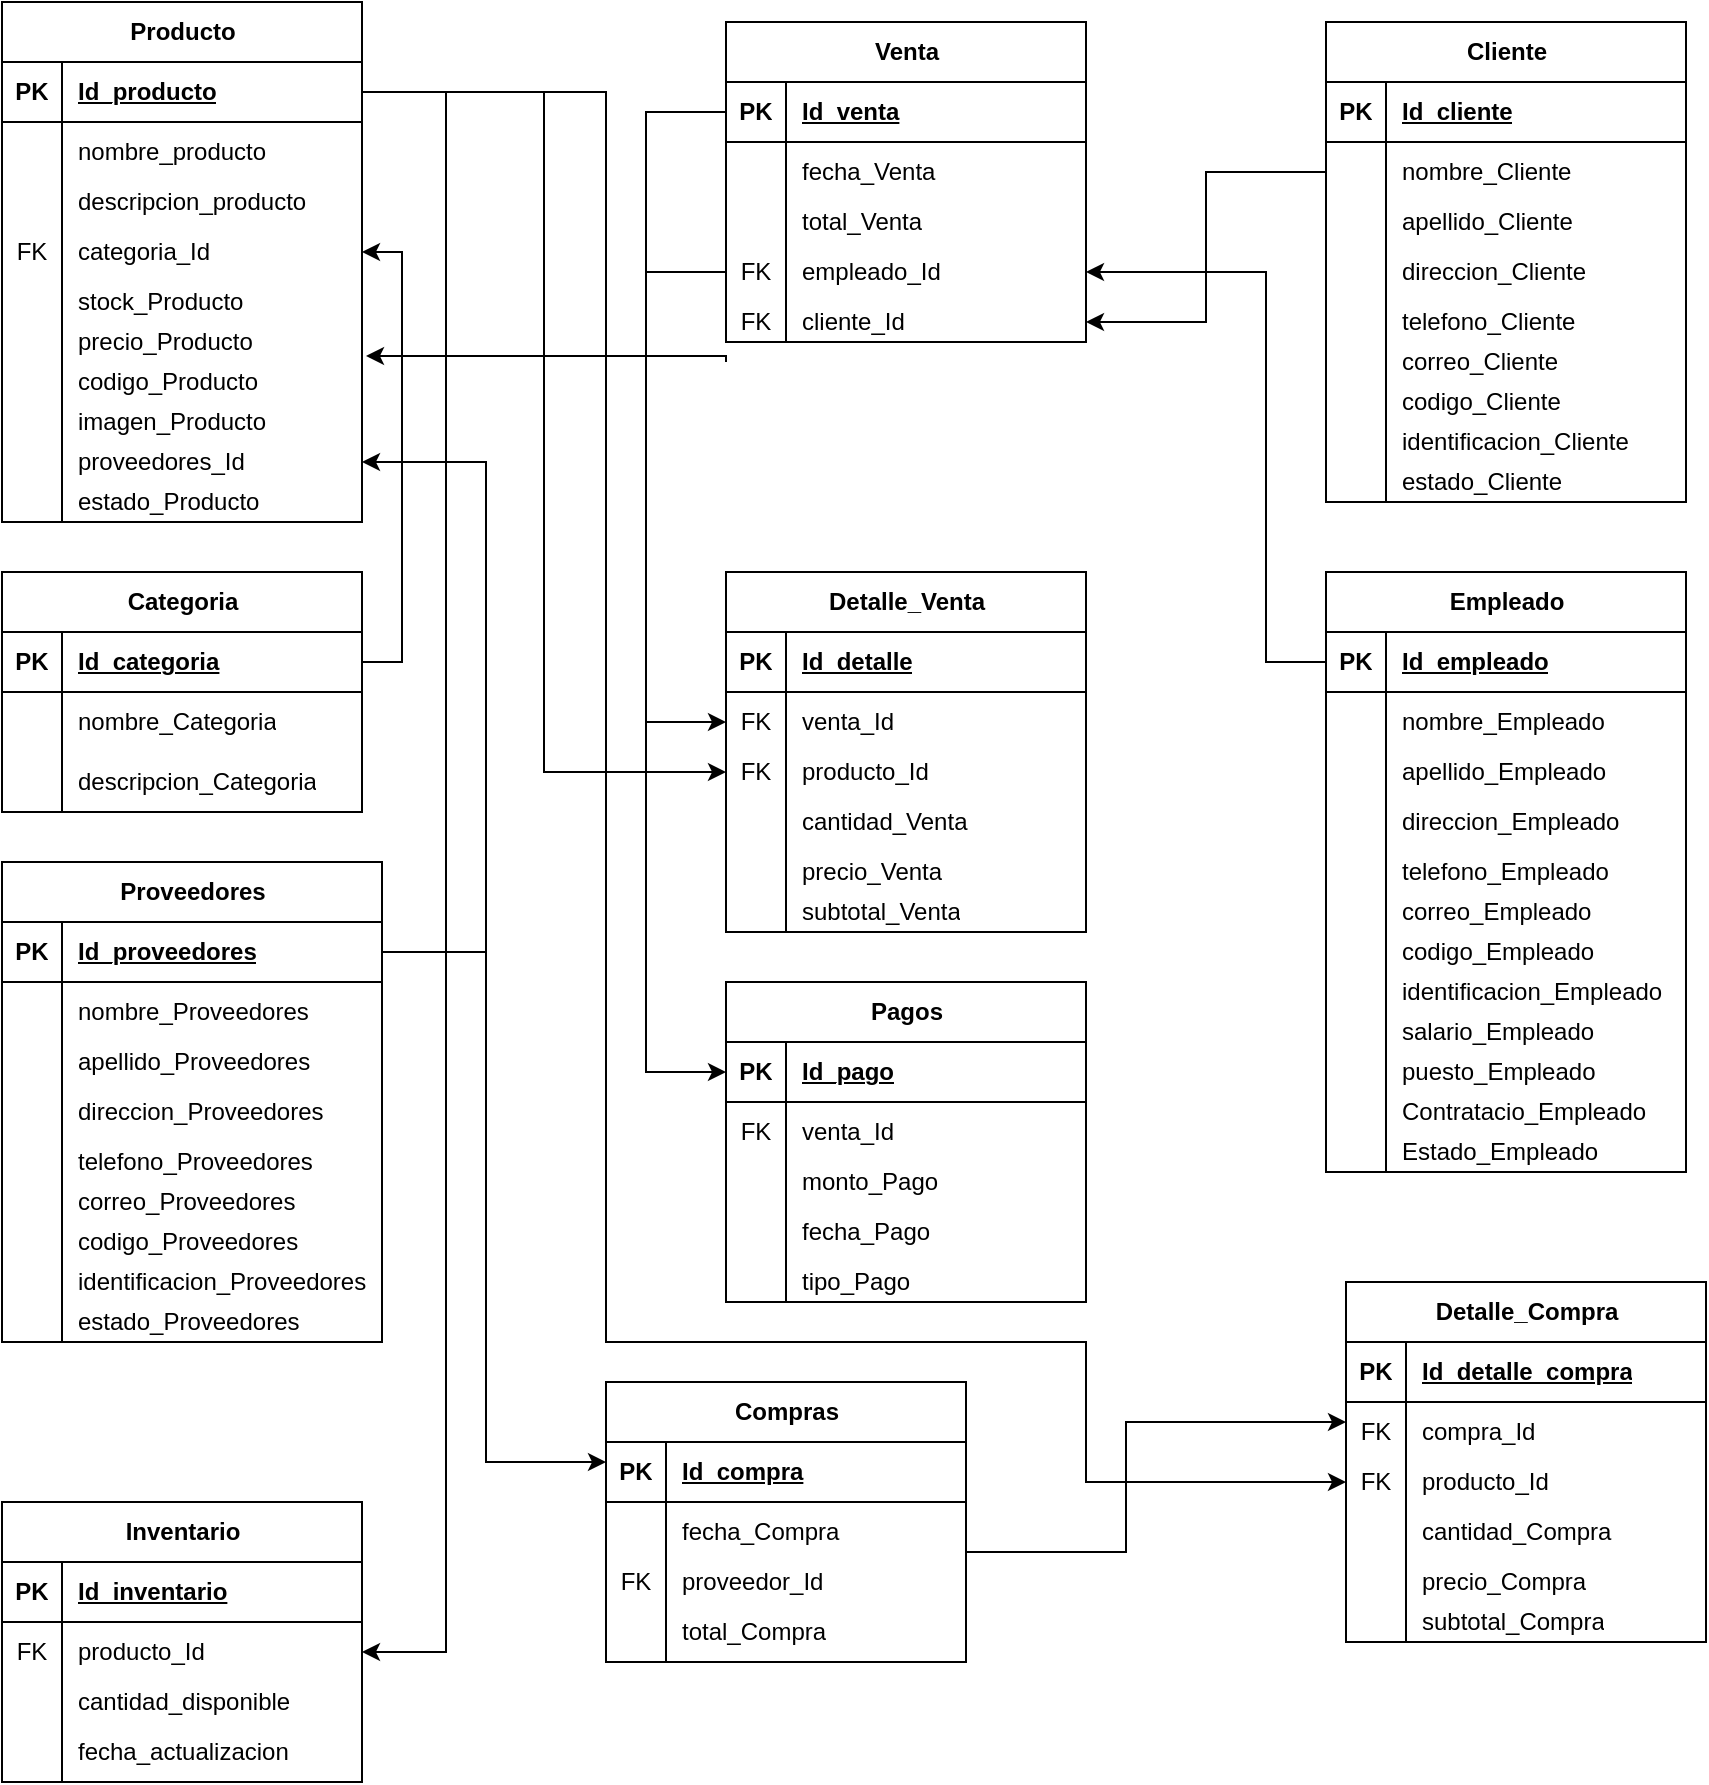 <mxfile version="24.7.16">
  <diagram name="Page-1" id="2ca16b54-16f6-2749-3443-fa8db7711227">
    <mxGraphModel dx="1929" dy="771" grid="1" gridSize="10" guides="1" tooltips="1" connect="1" arrows="1" fold="1" page="1" pageScale="1" pageWidth="1100" pageHeight="850" background="none" math="0" shadow="0">
      <root>
        <mxCell id="0" />
        <mxCell id="1" parent="0" />
        <mxCell id="QAIaWYtp3bXwkmDaKeek-16" value="Categoria" style="shape=table;startSize=30;container=1;collapsible=1;childLayout=tableLayout;fixedRows=1;rowLines=0;fontStyle=1;align=center;resizeLast=1;html=1;" parent="1" vertex="1">
          <mxGeometry x="-782" y="315" width="180" height="120" as="geometry">
            <mxRectangle x="-200" y="140" width="90" height="30" as="alternateBounds" />
          </mxGeometry>
        </mxCell>
        <mxCell id="QAIaWYtp3bXwkmDaKeek-17" value="" style="shape=tableRow;horizontal=0;startSize=0;swimlaneHead=0;swimlaneBody=0;fillColor=none;collapsible=0;dropTarget=0;points=[[0,0.5],[1,0.5]];portConstraint=eastwest;top=0;left=0;right=0;bottom=1;" parent="QAIaWYtp3bXwkmDaKeek-16" vertex="1">
          <mxGeometry y="30" width="180" height="30" as="geometry" />
        </mxCell>
        <mxCell id="QAIaWYtp3bXwkmDaKeek-18" value="PK" style="shape=partialRectangle;connectable=0;fillColor=none;top=0;left=0;bottom=0;right=0;fontStyle=1;overflow=hidden;whiteSpace=wrap;html=1;" parent="QAIaWYtp3bXwkmDaKeek-17" vertex="1">
          <mxGeometry width="30" height="30" as="geometry">
            <mxRectangle width="30" height="30" as="alternateBounds" />
          </mxGeometry>
        </mxCell>
        <mxCell id="QAIaWYtp3bXwkmDaKeek-19" value="Id_categoria" style="shape=partialRectangle;connectable=0;fillColor=none;top=0;left=0;bottom=0;right=0;align=left;spacingLeft=6;fontStyle=5;overflow=hidden;whiteSpace=wrap;html=1;" parent="QAIaWYtp3bXwkmDaKeek-17" vertex="1">
          <mxGeometry x="30" width="150" height="30" as="geometry">
            <mxRectangle width="150" height="30" as="alternateBounds" />
          </mxGeometry>
        </mxCell>
        <mxCell id="QAIaWYtp3bXwkmDaKeek-20" value="" style="shape=tableRow;horizontal=0;startSize=0;swimlaneHead=0;swimlaneBody=0;fillColor=none;collapsible=0;dropTarget=0;points=[[0,0.5],[1,0.5]];portConstraint=eastwest;top=0;left=0;right=0;bottom=0;" parent="QAIaWYtp3bXwkmDaKeek-16" vertex="1">
          <mxGeometry y="60" width="180" height="30" as="geometry" />
        </mxCell>
        <mxCell id="QAIaWYtp3bXwkmDaKeek-21" value="" style="shape=partialRectangle;connectable=0;fillColor=none;top=0;left=0;bottom=0;right=0;editable=1;overflow=hidden;whiteSpace=wrap;html=1;" parent="QAIaWYtp3bXwkmDaKeek-20" vertex="1">
          <mxGeometry width="30" height="30" as="geometry">
            <mxRectangle width="30" height="30" as="alternateBounds" />
          </mxGeometry>
        </mxCell>
        <mxCell id="QAIaWYtp3bXwkmDaKeek-22" value="nombre_Categoria" style="shape=partialRectangle;connectable=0;fillColor=none;top=0;left=0;bottom=0;right=0;align=left;spacingLeft=6;overflow=hidden;whiteSpace=wrap;html=1;" parent="QAIaWYtp3bXwkmDaKeek-20" vertex="1">
          <mxGeometry x="30" width="150" height="30" as="geometry">
            <mxRectangle width="150" height="30" as="alternateBounds" />
          </mxGeometry>
        </mxCell>
        <mxCell id="QAIaWYtp3bXwkmDaKeek-23" value="" style="shape=tableRow;horizontal=0;startSize=0;swimlaneHead=0;swimlaneBody=0;fillColor=none;collapsible=0;dropTarget=0;points=[[0,0.5],[1,0.5]];portConstraint=eastwest;top=0;left=0;right=0;bottom=0;" parent="QAIaWYtp3bXwkmDaKeek-16" vertex="1">
          <mxGeometry y="90" width="180" height="30" as="geometry" />
        </mxCell>
        <mxCell id="QAIaWYtp3bXwkmDaKeek-24" value="" style="shape=partialRectangle;connectable=0;fillColor=none;top=0;left=0;bottom=0;right=0;editable=1;overflow=hidden;whiteSpace=wrap;html=1;" parent="QAIaWYtp3bXwkmDaKeek-23" vertex="1">
          <mxGeometry width="30" height="30" as="geometry">
            <mxRectangle width="30" height="30" as="alternateBounds" />
          </mxGeometry>
        </mxCell>
        <mxCell id="QAIaWYtp3bXwkmDaKeek-25" value="descripcion_Categoria" style="shape=partialRectangle;connectable=0;fillColor=none;top=0;left=0;bottom=0;right=0;align=left;spacingLeft=6;overflow=hidden;whiteSpace=wrap;html=1;" parent="QAIaWYtp3bXwkmDaKeek-23" vertex="1">
          <mxGeometry x="30" width="150" height="30" as="geometry">
            <mxRectangle width="150" height="30" as="alternateBounds" />
          </mxGeometry>
        </mxCell>
        <mxCell id="QAIaWYtp3bXwkmDaKeek-3" value="Producto" style="shape=table;startSize=30;container=1;collapsible=1;childLayout=tableLayout;fixedRows=1;rowLines=0;fontStyle=1;align=center;resizeLast=1;html=1;" parent="1" vertex="1">
          <mxGeometry x="-782" y="30" width="180" height="260" as="geometry">
            <mxRectangle x="-190" y="20" width="90" height="30" as="alternateBounds" />
          </mxGeometry>
        </mxCell>
        <mxCell id="QAIaWYtp3bXwkmDaKeek-4" value="" style="shape=tableRow;horizontal=0;startSize=0;swimlaneHead=0;swimlaneBody=0;fillColor=none;collapsible=0;dropTarget=0;points=[[0,0.5],[1,0.5]];portConstraint=eastwest;top=0;left=0;right=0;bottom=1;" parent="QAIaWYtp3bXwkmDaKeek-3" vertex="1">
          <mxGeometry y="30" width="180" height="30" as="geometry" />
        </mxCell>
        <mxCell id="QAIaWYtp3bXwkmDaKeek-5" value="PK" style="shape=partialRectangle;connectable=0;fillColor=none;top=0;left=0;bottom=0;right=0;fontStyle=1;overflow=hidden;whiteSpace=wrap;html=1;" parent="QAIaWYtp3bXwkmDaKeek-4" vertex="1">
          <mxGeometry width="30" height="30" as="geometry">
            <mxRectangle width="30" height="30" as="alternateBounds" />
          </mxGeometry>
        </mxCell>
        <mxCell id="QAIaWYtp3bXwkmDaKeek-6" value="Id_producto" style="shape=partialRectangle;connectable=0;fillColor=none;top=0;left=0;bottom=0;right=0;align=left;spacingLeft=6;fontStyle=5;overflow=hidden;whiteSpace=wrap;html=1;" parent="QAIaWYtp3bXwkmDaKeek-4" vertex="1">
          <mxGeometry x="30" width="150" height="30" as="geometry">
            <mxRectangle width="150" height="30" as="alternateBounds" />
          </mxGeometry>
        </mxCell>
        <mxCell id="QAIaWYtp3bXwkmDaKeek-7" value="" style="shape=tableRow;horizontal=0;startSize=0;swimlaneHead=0;swimlaneBody=0;fillColor=none;collapsible=0;dropTarget=0;points=[[0,0.5],[1,0.5]];portConstraint=eastwest;top=0;left=0;right=0;bottom=0;" parent="QAIaWYtp3bXwkmDaKeek-3" vertex="1">
          <mxGeometry y="60" width="180" height="30" as="geometry" />
        </mxCell>
        <mxCell id="QAIaWYtp3bXwkmDaKeek-8" value="" style="shape=partialRectangle;connectable=0;fillColor=none;top=0;left=0;bottom=0;right=0;editable=1;overflow=hidden;whiteSpace=wrap;html=1;" parent="QAIaWYtp3bXwkmDaKeek-7" vertex="1">
          <mxGeometry width="30" height="30" as="geometry">
            <mxRectangle width="30" height="30" as="alternateBounds" />
          </mxGeometry>
        </mxCell>
        <mxCell id="QAIaWYtp3bXwkmDaKeek-9" value="nombre_producto" style="shape=partialRectangle;connectable=0;fillColor=none;top=0;left=0;bottom=0;right=0;align=left;spacingLeft=6;overflow=hidden;whiteSpace=wrap;html=1;" parent="QAIaWYtp3bXwkmDaKeek-7" vertex="1">
          <mxGeometry x="30" width="150" height="30" as="geometry">
            <mxRectangle width="150" height="30" as="alternateBounds" />
          </mxGeometry>
        </mxCell>
        <mxCell id="QAIaWYtp3bXwkmDaKeek-10" value="" style="shape=tableRow;horizontal=0;startSize=0;swimlaneHead=0;swimlaneBody=0;fillColor=none;collapsible=0;dropTarget=0;points=[[0,0.5],[1,0.5]];portConstraint=eastwest;top=0;left=0;right=0;bottom=0;" parent="QAIaWYtp3bXwkmDaKeek-3" vertex="1">
          <mxGeometry y="90" width="180" height="20" as="geometry" />
        </mxCell>
        <mxCell id="QAIaWYtp3bXwkmDaKeek-11" value="" style="shape=partialRectangle;connectable=0;fillColor=none;top=0;left=0;bottom=0;right=0;editable=1;overflow=hidden;whiteSpace=wrap;html=1;" parent="QAIaWYtp3bXwkmDaKeek-10" vertex="1">
          <mxGeometry width="30" height="20" as="geometry">
            <mxRectangle width="30" height="20" as="alternateBounds" />
          </mxGeometry>
        </mxCell>
        <mxCell id="QAIaWYtp3bXwkmDaKeek-12" value="descripcion_producto&lt;div&gt;&lt;br&gt;&lt;/div&gt;" style="shape=partialRectangle;connectable=0;fillColor=none;top=0;left=0;bottom=0;right=0;align=left;spacingLeft=6;overflow=hidden;whiteSpace=wrap;html=1;" parent="QAIaWYtp3bXwkmDaKeek-10" vertex="1">
          <mxGeometry x="30" width="150" height="20" as="geometry">
            <mxRectangle width="150" height="20" as="alternateBounds" />
          </mxGeometry>
        </mxCell>
        <mxCell id="-82gGiIeHRzH3n6Pm7ED-1" value="" style="shape=tableRow;horizontal=0;startSize=0;swimlaneHead=0;swimlaneBody=0;fillColor=none;collapsible=0;dropTarget=0;points=[[0,0.5],[1,0.5]];portConstraint=eastwest;top=0;left=0;right=0;bottom=0;" parent="QAIaWYtp3bXwkmDaKeek-3" vertex="1">
          <mxGeometry y="110" width="180" height="30" as="geometry" />
        </mxCell>
        <mxCell id="-82gGiIeHRzH3n6Pm7ED-2" value="FK" style="shape=partialRectangle;connectable=0;fillColor=none;top=0;left=0;bottom=0;right=0;fontStyle=0;overflow=hidden;whiteSpace=wrap;html=1;" parent="-82gGiIeHRzH3n6Pm7ED-1" vertex="1">
          <mxGeometry width="30" height="30" as="geometry">
            <mxRectangle width="30" height="30" as="alternateBounds" />
          </mxGeometry>
        </mxCell>
        <mxCell id="-82gGiIeHRzH3n6Pm7ED-3" value="categoria_Id" style="shape=partialRectangle;connectable=0;fillColor=none;top=0;left=0;bottom=0;right=0;align=left;spacingLeft=6;fontStyle=0;overflow=hidden;whiteSpace=wrap;html=1;" parent="-82gGiIeHRzH3n6Pm7ED-1" vertex="1">
          <mxGeometry x="30" width="150" height="30" as="geometry">
            <mxRectangle width="150" height="30" as="alternateBounds" />
          </mxGeometry>
        </mxCell>
        <mxCell id="0OjMCsh7zrZlKB8iKEt2-15" style="shape=tableRow;horizontal=0;startSize=0;swimlaneHead=0;swimlaneBody=0;fillColor=none;collapsible=0;dropTarget=0;points=[[0,0.5],[1,0.5]];portConstraint=eastwest;top=0;left=0;right=0;bottom=0;" parent="QAIaWYtp3bXwkmDaKeek-3" vertex="1">
          <mxGeometry y="140" width="180" height="20" as="geometry" />
        </mxCell>
        <mxCell id="0OjMCsh7zrZlKB8iKEt2-16" style="shape=partialRectangle;connectable=0;fillColor=none;top=0;left=0;bottom=0;right=0;editable=1;overflow=hidden;whiteSpace=wrap;html=1;" parent="0OjMCsh7zrZlKB8iKEt2-15" vertex="1">
          <mxGeometry width="30" height="20" as="geometry">
            <mxRectangle width="30" height="20" as="alternateBounds" />
          </mxGeometry>
        </mxCell>
        <mxCell id="0OjMCsh7zrZlKB8iKEt2-17" value="stock_Producto" style="shape=partialRectangle;connectable=0;fillColor=none;top=0;left=0;bottom=0;right=0;align=left;spacingLeft=6;overflow=hidden;whiteSpace=wrap;html=1;" parent="0OjMCsh7zrZlKB8iKEt2-15" vertex="1">
          <mxGeometry x="30" width="150" height="20" as="geometry">
            <mxRectangle width="150" height="20" as="alternateBounds" />
          </mxGeometry>
        </mxCell>
        <mxCell id="tjzVZwlM1joES1NhEGrs-17" style="shape=tableRow;horizontal=0;startSize=0;swimlaneHead=0;swimlaneBody=0;fillColor=none;collapsible=0;dropTarget=0;points=[[0,0.5],[1,0.5]];portConstraint=eastwest;top=0;left=0;right=0;bottom=0;" parent="QAIaWYtp3bXwkmDaKeek-3" vertex="1">
          <mxGeometry y="160" width="180" height="20" as="geometry" />
        </mxCell>
        <mxCell id="tjzVZwlM1joES1NhEGrs-18" style="shape=partialRectangle;connectable=0;fillColor=none;top=0;left=0;bottom=0;right=0;editable=1;overflow=hidden;whiteSpace=wrap;html=1;" parent="tjzVZwlM1joES1NhEGrs-17" vertex="1">
          <mxGeometry width="30" height="20" as="geometry">
            <mxRectangle width="30" height="20" as="alternateBounds" />
          </mxGeometry>
        </mxCell>
        <mxCell id="tjzVZwlM1joES1NhEGrs-19" value="precio_Producto" style="shape=partialRectangle;connectable=0;fillColor=none;top=0;left=0;bottom=0;right=0;align=left;spacingLeft=6;overflow=hidden;whiteSpace=wrap;html=1;" parent="tjzVZwlM1joES1NhEGrs-17" vertex="1">
          <mxGeometry x="30" width="150" height="20" as="geometry">
            <mxRectangle width="150" height="20" as="alternateBounds" />
          </mxGeometry>
        </mxCell>
        <mxCell id="tjzVZwlM1joES1NhEGrs-20" style="shape=tableRow;horizontal=0;startSize=0;swimlaneHead=0;swimlaneBody=0;fillColor=none;collapsible=0;dropTarget=0;points=[[0,0.5],[1,0.5]];portConstraint=eastwest;top=0;left=0;right=0;bottom=0;" parent="QAIaWYtp3bXwkmDaKeek-3" vertex="1">
          <mxGeometry y="180" width="180" height="20" as="geometry" />
        </mxCell>
        <mxCell id="tjzVZwlM1joES1NhEGrs-21" style="shape=partialRectangle;connectable=0;fillColor=none;top=0;left=0;bottom=0;right=0;editable=1;overflow=hidden;whiteSpace=wrap;html=1;" parent="tjzVZwlM1joES1NhEGrs-20" vertex="1">
          <mxGeometry width="30" height="20" as="geometry">
            <mxRectangle width="30" height="20" as="alternateBounds" />
          </mxGeometry>
        </mxCell>
        <mxCell id="tjzVZwlM1joES1NhEGrs-22" value="codigo_Producto" style="shape=partialRectangle;connectable=0;fillColor=none;top=0;left=0;bottom=0;right=0;align=left;spacingLeft=6;overflow=hidden;whiteSpace=wrap;html=1;" parent="tjzVZwlM1joES1NhEGrs-20" vertex="1">
          <mxGeometry x="30" width="150" height="20" as="geometry">
            <mxRectangle width="150" height="20" as="alternateBounds" />
          </mxGeometry>
        </mxCell>
        <mxCell id="tjzVZwlM1joES1NhEGrs-23" style="shape=tableRow;horizontal=0;startSize=0;swimlaneHead=0;swimlaneBody=0;fillColor=none;collapsible=0;dropTarget=0;points=[[0,0.5],[1,0.5]];portConstraint=eastwest;top=0;left=0;right=0;bottom=0;" parent="QAIaWYtp3bXwkmDaKeek-3" vertex="1">
          <mxGeometry y="200" width="180" height="20" as="geometry" />
        </mxCell>
        <mxCell id="tjzVZwlM1joES1NhEGrs-24" style="shape=partialRectangle;connectable=0;fillColor=none;top=0;left=0;bottom=0;right=0;editable=1;overflow=hidden;whiteSpace=wrap;html=1;" parent="tjzVZwlM1joES1NhEGrs-23" vertex="1">
          <mxGeometry width="30" height="20" as="geometry">
            <mxRectangle width="30" height="20" as="alternateBounds" />
          </mxGeometry>
        </mxCell>
        <mxCell id="tjzVZwlM1joES1NhEGrs-25" value="imagen_Producto" style="shape=partialRectangle;connectable=0;fillColor=none;top=0;left=0;bottom=0;right=0;align=left;spacingLeft=6;overflow=hidden;whiteSpace=wrap;html=1;" parent="tjzVZwlM1joES1NhEGrs-23" vertex="1">
          <mxGeometry x="30" width="150" height="20" as="geometry">
            <mxRectangle width="150" height="20" as="alternateBounds" />
          </mxGeometry>
        </mxCell>
        <mxCell id="tjzVZwlM1joES1NhEGrs-26" style="shape=tableRow;horizontal=0;startSize=0;swimlaneHead=0;swimlaneBody=0;fillColor=none;collapsible=0;dropTarget=0;points=[[0,0.5],[1,0.5]];portConstraint=eastwest;top=0;left=0;right=0;bottom=0;" parent="QAIaWYtp3bXwkmDaKeek-3" vertex="1">
          <mxGeometry y="220" width="180" height="20" as="geometry" />
        </mxCell>
        <mxCell id="tjzVZwlM1joES1NhEGrs-27" style="shape=partialRectangle;connectable=0;fillColor=none;top=0;left=0;bottom=0;right=0;editable=1;overflow=hidden;whiteSpace=wrap;html=1;" parent="tjzVZwlM1joES1NhEGrs-26" vertex="1">
          <mxGeometry width="30" height="20" as="geometry">
            <mxRectangle width="30" height="20" as="alternateBounds" />
          </mxGeometry>
        </mxCell>
        <mxCell id="tjzVZwlM1joES1NhEGrs-28" value="proveedores_Id" style="shape=partialRectangle;connectable=0;fillColor=none;top=0;left=0;bottom=0;right=0;align=left;spacingLeft=6;overflow=hidden;whiteSpace=wrap;html=1;" parent="tjzVZwlM1joES1NhEGrs-26" vertex="1">
          <mxGeometry x="30" width="150" height="20" as="geometry">
            <mxRectangle width="150" height="20" as="alternateBounds" />
          </mxGeometry>
        </mxCell>
        <mxCell id="tjzVZwlM1joES1NhEGrs-309" style="shape=tableRow;horizontal=0;startSize=0;swimlaneHead=0;swimlaneBody=0;fillColor=none;collapsible=0;dropTarget=0;points=[[0,0.5],[1,0.5]];portConstraint=eastwest;top=0;left=0;right=0;bottom=0;" parent="QAIaWYtp3bXwkmDaKeek-3" vertex="1">
          <mxGeometry y="240" width="180" height="20" as="geometry" />
        </mxCell>
        <mxCell id="tjzVZwlM1joES1NhEGrs-310" style="shape=partialRectangle;connectable=0;fillColor=none;top=0;left=0;bottom=0;right=0;editable=1;overflow=hidden;whiteSpace=wrap;html=1;" parent="tjzVZwlM1joES1NhEGrs-309" vertex="1">
          <mxGeometry width="30" height="20" as="geometry">
            <mxRectangle width="30" height="20" as="alternateBounds" />
          </mxGeometry>
        </mxCell>
        <mxCell id="tjzVZwlM1joES1NhEGrs-311" value="estado_Producto" style="shape=partialRectangle;connectable=0;fillColor=none;top=0;left=0;bottom=0;right=0;align=left;spacingLeft=6;overflow=hidden;whiteSpace=wrap;html=1;" parent="tjzVZwlM1joES1NhEGrs-309" vertex="1">
          <mxGeometry x="30" width="150" height="20" as="geometry">
            <mxRectangle width="150" height="20" as="alternateBounds" />
          </mxGeometry>
        </mxCell>
        <mxCell id="tjzVZwlM1joES1NhEGrs-29" value="Venta" style="shape=table;startSize=30;container=1;collapsible=1;childLayout=tableLayout;fixedRows=1;rowLines=0;fontStyle=1;align=center;resizeLast=1;html=1;" parent="1" vertex="1">
          <mxGeometry x="-420" y="40" width="180" height="160" as="geometry">
            <mxRectangle x="-190" y="20" width="90" height="30" as="alternateBounds" />
          </mxGeometry>
        </mxCell>
        <mxCell id="tjzVZwlM1joES1NhEGrs-30" value="" style="shape=tableRow;horizontal=0;startSize=0;swimlaneHead=0;swimlaneBody=0;fillColor=none;collapsible=0;dropTarget=0;points=[[0,0.5],[1,0.5]];portConstraint=eastwest;top=0;left=0;right=0;bottom=1;" parent="tjzVZwlM1joES1NhEGrs-29" vertex="1">
          <mxGeometry y="30" width="180" height="30" as="geometry" />
        </mxCell>
        <mxCell id="tjzVZwlM1joES1NhEGrs-31" value="PK" style="shape=partialRectangle;connectable=0;fillColor=none;top=0;left=0;bottom=0;right=0;fontStyle=1;overflow=hidden;whiteSpace=wrap;html=1;" parent="tjzVZwlM1joES1NhEGrs-30" vertex="1">
          <mxGeometry width="30" height="30" as="geometry">
            <mxRectangle width="30" height="30" as="alternateBounds" />
          </mxGeometry>
        </mxCell>
        <mxCell id="tjzVZwlM1joES1NhEGrs-32" value="Id_venta" style="shape=partialRectangle;connectable=0;fillColor=none;top=0;left=0;bottom=0;right=0;align=left;spacingLeft=6;fontStyle=5;overflow=hidden;whiteSpace=wrap;html=1;" parent="tjzVZwlM1joES1NhEGrs-30" vertex="1">
          <mxGeometry x="30" width="150" height="30" as="geometry">
            <mxRectangle width="150" height="30" as="alternateBounds" />
          </mxGeometry>
        </mxCell>
        <mxCell id="tjzVZwlM1joES1NhEGrs-33" value="" style="shape=tableRow;horizontal=0;startSize=0;swimlaneHead=0;swimlaneBody=0;fillColor=none;collapsible=0;dropTarget=0;points=[[0,0.5],[1,0.5]];portConstraint=eastwest;top=0;left=0;right=0;bottom=0;" parent="tjzVZwlM1joES1NhEGrs-29" vertex="1">
          <mxGeometry y="60" width="180" height="30" as="geometry" />
        </mxCell>
        <mxCell id="tjzVZwlM1joES1NhEGrs-34" value="" style="shape=partialRectangle;connectable=0;fillColor=none;top=0;left=0;bottom=0;right=0;editable=1;overflow=hidden;whiteSpace=wrap;html=1;" parent="tjzVZwlM1joES1NhEGrs-33" vertex="1">
          <mxGeometry width="30" height="30" as="geometry">
            <mxRectangle width="30" height="30" as="alternateBounds" />
          </mxGeometry>
        </mxCell>
        <mxCell id="tjzVZwlM1joES1NhEGrs-35" value="fecha_Venta" style="shape=partialRectangle;connectable=0;fillColor=none;top=0;left=0;bottom=0;right=0;align=left;spacingLeft=6;overflow=hidden;whiteSpace=wrap;html=1;" parent="tjzVZwlM1joES1NhEGrs-33" vertex="1">
          <mxGeometry x="30" width="150" height="30" as="geometry">
            <mxRectangle width="150" height="30" as="alternateBounds" />
          </mxGeometry>
        </mxCell>
        <mxCell id="tjzVZwlM1joES1NhEGrs-36" value="" style="shape=tableRow;horizontal=0;startSize=0;swimlaneHead=0;swimlaneBody=0;fillColor=none;collapsible=0;dropTarget=0;points=[[0,0.5],[1,0.5]];portConstraint=eastwest;top=0;left=0;right=0;bottom=0;" parent="tjzVZwlM1joES1NhEGrs-29" vertex="1">
          <mxGeometry y="90" width="180" height="20" as="geometry" />
        </mxCell>
        <mxCell id="tjzVZwlM1joES1NhEGrs-37" value="" style="shape=partialRectangle;connectable=0;fillColor=none;top=0;left=0;bottom=0;right=0;editable=1;overflow=hidden;whiteSpace=wrap;html=1;" parent="tjzVZwlM1joES1NhEGrs-36" vertex="1">
          <mxGeometry width="30" height="20" as="geometry">
            <mxRectangle width="30" height="20" as="alternateBounds" />
          </mxGeometry>
        </mxCell>
        <mxCell id="tjzVZwlM1joES1NhEGrs-38" value="&lt;div&gt;total_Venta&lt;/div&gt;" style="shape=partialRectangle;connectable=0;fillColor=none;top=0;left=0;bottom=0;right=0;align=left;spacingLeft=6;overflow=hidden;whiteSpace=wrap;html=1;" parent="tjzVZwlM1joES1NhEGrs-36" vertex="1">
          <mxGeometry x="30" width="150" height="20" as="geometry">
            <mxRectangle width="150" height="20" as="alternateBounds" />
          </mxGeometry>
        </mxCell>
        <mxCell id="tjzVZwlM1joES1NhEGrs-39" value="" style="shape=tableRow;horizontal=0;startSize=0;swimlaneHead=0;swimlaneBody=0;fillColor=none;collapsible=0;dropTarget=0;points=[[0,0.5],[1,0.5]];portConstraint=eastwest;top=0;left=0;right=0;bottom=0;" parent="tjzVZwlM1joES1NhEGrs-29" vertex="1">
          <mxGeometry y="110" width="180" height="30" as="geometry" />
        </mxCell>
        <mxCell id="tjzVZwlM1joES1NhEGrs-40" value="FK" style="shape=partialRectangle;connectable=0;fillColor=none;top=0;left=0;bottom=0;right=0;fontStyle=0;overflow=hidden;whiteSpace=wrap;html=1;" parent="tjzVZwlM1joES1NhEGrs-39" vertex="1">
          <mxGeometry width="30" height="30" as="geometry">
            <mxRectangle width="30" height="30" as="alternateBounds" />
          </mxGeometry>
        </mxCell>
        <mxCell id="tjzVZwlM1joES1NhEGrs-41" value="empleado_Id" style="shape=partialRectangle;connectable=0;fillColor=none;top=0;left=0;bottom=0;right=0;align=left;spacingLeft=6;fontStyle=0;overflow=hidden;whiteSpace=wrap;html=1;" parent="tjzVZwlM1joES1NhEGrs-39" vertex="1">
          <mxGeometry x="30" width="150" height="30" as="geometry">
            <mxRectangle width="150" height="30" as="alternateBounds" />
          </mxGeometry>
        </mxCell>
        <mxCell id="tjzVZwlM1joES1NhEGrs-42" style="shape=tableRow;horizontal=0;startSize=0;swimlaneHead=0;swimlaneBody=0;fillColor=none;collapsible=0;dropTarget=0;points=[[0,0.5],[1,0.5]];portConstraint=eastwest;top=0;left=0;right=0;bottom=0;" parent="tjzVZwlM1joES1NhEGrs-29" vertex="1">
          <mxGeometry y="140" width="180" height="20" as="geometry" />
        </mxCell>
        <mxCell id="tjzVZwlM1joES1NhEGrs-43" value="FK" style="shape=partialRectangle;connectable=0;fillColor=none;top=0;left=0;bottom=0;right=0;editable=1;overflow=hidden;whiteSpace=wrap;html=1;" parent="tjzVZwlM1joES1NhEGrs-42" vertex="1">
          <mxGeometry width="30" height="20" as="geometry">
            <mxRectangle width="30" height="20" as="alternateBounds" />
          </mxGeometry>
        </mxCell>
        <mxCell id="tjzVZwlM1joES1NhEGrs-44" value="cliente_Id" style="shape=partialRectangle;connectable=0;fillColor=none;top=0;left=0;bottom=0;right=0;align=left;spacingLeft=6;overflow=hidden;whiteSpace=wrap;html=1;" parent="tjzVZwlM1joES1NhEGrs-42" vertex="1">
          <mxGeometry x="30" width="150" height="20" as="geometry">
            <mxRectangle width="150" height="20" as="alternateBounds" />
          </mxGeometry>
        </mxCell>
        <mxCell id="tjzVZwlM1joES1NhEGrs-57" value="Detalle_Venta" style="shape=table;startSize=30;container=1;collapsible=1;childLayout=tableLayout;fixedRows=1;rowLines=0;fontStyle=1;align=center;resizeLast=1;html=1;" parent="1" vertex="1">
          <mxGeometry x="-420" y="315" width="180" height="180" as="geometry">
            <mxRectangle x="-190" y="20" width="90" height="30" as="alternateBounds" />
          </mxGeometry>
        </mxCell>
        <mxCell id="tjzVZwlM1joES1NhEGrs-58" value="" style="shape=tableRow;horizontal=0;startSize=0;swimlaneHead=0;swimlaneBody=0;fillColor=none;collapsible=0;dropTarget=0;points=[[0,0.5],[1,0.5]];portConstraint=eastwest;top=0;left=0;right=0;bottom=1;" parent="tjzVZwlM1joES1NhEGrs-57" vertex="1">
          <mxGeometry y="30" width="180" height="30" as="geometry" />
        </mxCell>
        <mxCell id="tjzVZwlM1joES1NhEGrs-59" value="PK" style="shape=partialRectangle;connectable=0;fillColor=none;top=0;left=0;bottom=0;right=0;fontStyle=1;overflow=hidden;whiteSpace=wrap;html=1;" parent="tjzVZwlM1joES1NhEGrs-58" vertex="1">
          <mxGeometry width="30" height="30" as="geometry">
            <mxRectangle width="30" height="30" as="alternateBounds" />
          </mxGeometry>
        </mxCell>
        <mxCell id="tjzVZwlM1joES1NhEGrs-60" value="Id_detalle" style="shape=partialRectangle;connectable=0;fillColor=none;top=0;left=0;bottom=0;right=0;align=left;spacingLeft=6;fontStyle=5;overflow=hidden;whiteSpace=wrap;html=1;" parent="tjzVZwlM1joES1NhEGrs-58" vertex="1">
          <mxGeometry x="30" width="150" height="30" as="geometry">
            <mxRectangle width="150" height="30" as="alternateBounds" />
          </mxGeometry>
        </mxCell>
        <mxCell id="tjzVZwlM1joES1NhEGrs-61" value="" style="shape=tableRow;horizontal=0;startSize=0;swimlaneHead=0;swimlaneBody=0;fillColor=none;collapsible=0;dropTarget=0;points=[[0,0.5],[1,0.5]];portConstraint=eastwest;top=0;left=0;right=0;bottom=0;" parent="tjzVZwlM1joES1NhEGrs-57" vertex="1">
          <mxGeometry y="60" width="180" height="30" as="geometry" />
        </mxCell>
        <mxCell id="tjzVZwlM1joES1NhEGrs-62" value="FK" style="shape=partialRectangle;connectable=0;fillColor=none;top=0;left=0;bottom=0;right=0;editable=1;overflow=hidden;whiteSpace=wrap;html=1;" parent="tjzVZwlM1joES1NhEGrs-61" vertex="1">
          <mxGeometry width="30" height="30" as="geometry">
            <mxRectangle width="30" height="30" as="alternateBounds" />
          </mxGeometry>
        </mxCell>
        <mxCell id="tjzVZwlM1joES1NhEGrs-63" value="venta_Id" style="shape=partialRectangle;connectable=0;fillColor=none;top=0;left=0;bottom=0;right=0;align=left;spacingLeft=6;overflow=hidden;whiteSpace=wrap;html=1;" parent="tjzVZwlM1joES1NhEGrs-61" vertex="1">
          <mxGeometry x="30" width="150" height="30" as="geometry">
            <mxRectangle width="150" height="30" as="alternateBounds" />
          </mxGeometry>
        </mxCell>
        <mxCell id="tjzVZwlM1joES1NhEGrs-64" value="" style="shape=tableRow;horizontal=0;startSize=0;swimlaneHead=0;swimlaneBody=0;fillColor=none;collapsible=0;dropTarget=0;points=[[0,0.5],[1,0.5]];portConstraint=eastwest;top=0;left=0;right=0;bottom=0;" parent="tjzVZwlM1joES1NhEGrs-57" vertex="1">
          <mxGeometry y="90" width="180" height="20" as="geometry" />
        </mxCell>
        <mxCell id="tjzVZwlM1joES1NhEGrs-65" value="FK" style="shape=partialRectangle;connectable=0;fillColor=none;top=0;left=0;bottom=0;right=0;editable=1;overflow=hidden;whiteSpace=wrap;html=1;" parent="tjzVZwlM1joES1NhEGrs-64" vertex="1">
          <mxGeometry width="30" height="20" as="geometry">
            <mxRectangle width="30" height="20" as="alternateBounds" />
          </mxGeometry>
        </mxCell>
        <mxCell id="tjzVZwlM1joES1NhEGrs-66" value="&lt;div&gt;producto_Id&lt;/div&gt;" style="shape=partialRectangle;connectable=0;fillColor=none;top=0;left=0;bottom=0;right=0;align=left;spacingLeft=6;overflow=hidden;whiteSpace=wrap;html=1;" parent="tjzVZwlM1joES1NhEGrs-64" vertex="1">
          <mxGeometry x="30" width="150" height="20" as="geometry">
            <mxRectangle width="150" height="20" as="alternateBounds" />
          </mxGeometry>
        </mxCell>
        <mxCell id="tjzVZwlM1joES1NhEGrs-67" value="" style="shape=tableRow;horizontal=0;startSize=0;swimlaneHead=0;swimlaneBody=0;fillColor=none;collapsible=0;dropTarget=0;points=[[0,0.5],[1,0.5]];portConstraint=eastwest;top=0;left=0;right=0;bottom=0;" parent="tjzVZwlM1joES1NhEGrs-57" vertex="1">
          <mxGeometry y="110" width="180" height="30" as="geometry" />
        </mxCell>
        <mxCell id="tjzVZwlM1joES1NhEGrs-68" value="" style="shape=partialRectangle;connectable=0;fillColor=none;top=0;left=0;bottom=0;right=0;fontStyle=0;overflow=hidden;whiteSpace=wrap;html=1;" parent="tjzVZwlM1joES1NhEGrs-67" vertex="1">
          <mxGeometry width="30" height="30" as="geometry">
            <mxRectangle width="30" height="30" as="alternateBounds" />
          </mxGeometry>
        </mxCell>
        <mxCell id="tjzVZwlM1joES1NhEGrs-69" value="cantidad_Venta" style="shape=partialRectangle;connectable=0;fillColor=none;top=0;left=0;bottom=0;right=0;align=left;spacingLeft=6;fontStyle=0;overflow=hidden;whiteSpace=wrap;html=1;" parent="tjzVZwlM1joES1NhEGrs-67" vertex="1">
          <mxGeometry x="30" width="150" height="30" as="geometry">
            <mxRectangle width="150" height="30" as="alternateBounds" />
          </mxGeometry>
        </mxCell>
        <mxCell id="tjzVZwlM1joES1NhEGrs-70" style="shape=tableRow;horizontal=0;startSize=0;swimlaneHead=0;swimlaneBody=0;fillColor=none;collapsible=0;dropTarget=0;points=[[0,0.5],[1,0.5]];portConstraint=eastwest;top=0;left=0;right=0;bottom=0;" parent="tjzVZwlM1joES1NhEGrs-57" vertex="1">
          <mxGeometry y="140" width="180" height="20" as="geometry" />
        </mxCell>
        <mxCell id="tjzVZwlM1joES1NhEGrs-71" style="shape=partialRectangle;connectable=0;fillColor=none;top=0;left=0;bottom=0;right=0;editable=1;overflow=hidden;whiteSpace=wrap;html=1;" parent="tjzVZwlM1joES1NhEGrs-70" vertex="1">
          <mxGeometry width="30" height="20" as="geometry">
            <mxRectangle width="30" height="20" as="alternateBounds" />
          </mxGeometry>
        </mxCell>
        <mxCell id="tjzVZwlM1joES1NhEGrs-72" value="precio_Venta" style="shape=partialRectangle;connectable=0;fillColor=none;top=0;left=0;bottom=0;right=0;align=left;spacingLeft=6;overflow=hidden;whiteSpace=wrap;html=1;" parent="tjzVZwlM1joES1NhEGrs-70" vertex="1">
          <mxGeometry x="30" width="150" height="20" as="geometry">
            <mxRectangle width="150" height="20" as="alternateBounds" />
          </mxGeometry>
        </mxCell>
        <mxCell id="tjzVZwlM1joES1NhEGrs-73" style="shape=tableRow;horizontal=0;startSize=0;swimlaneHead=0;swimlaneBody=0;fillColor=none;collapsible=0;dropTarget=0;points=[[0,0.5],[1,0.5]];portConstraint=eastwest;top=0;left=0;right=0;bottom=0;" parent="tjzVZwlM1joES1NhEGrs-57" vertex="1">
          <mxGeometry y="160" width="180" height="20" as="geometry" />
        </mxCell>
        <mxCell id="tjzVZwlM1joES1NhEGrs-74" style="shape=partialRectangle;connectable=0;fillColor=none;top=0;left=0;bottom=0;right=0;editable=1;overflow=hidden;whiteSpace=wrap;html=1;" parent="tjzVZwlM1joES1NhEGrs-73" vertex="1">
          <mxGeometry width="30" height="20" as="geometry">
            <mxRectangle width="30" height="20" as="alternateBounds" />
          </mxGeometry>
        </mxCell>
        <mxCell id="tjzVZwlM1joES1NhEGrs-75" value="subtotal_Venta" style="shape=partialRectangle;connectable=0;fillColor=none;top=0;left=0;bottom=0;right=0;align=left;spacingLeft=6;overflow=hidden;whiteSpace=wrap;html=1;" parent="tjzVZwlM1joES1NhEGrs-73" vertex="1">
          <mxGeometry x="30" width="150" height="20" as="geometry">
            <mxRectangle width="150" height="20" as="alternateBounds" />
          </mxGeometry>
        </mxCell>
        <mxCell id="tjzVZwlM1joES1NhEGrs-87" style="edgeStyle=orthogonalEdgeStyle;rounded=0;orthogonalLoop=1;jettySize=auto;html=1;exitX=0;exitY=0.5;exitDx=0;exitDy=0;entryX=0;entryY=0.5;entryDx=0;entryDy=0;" parent="1" source="tjzVZwlM1joES1NhEGrs-39" target="tjzVZwlM1joES1NhEGrs-61" edge="1">
          <mxGeometry relative="1" as="geometry">
            <Array as="points">
              <mxPoint x="-460" y="165" />
              <mxPoint x="-460" y="390" />
            </Array>
          </mxGeometry>
        </mxCell>
        <mxCell id="tjzVZwlM1joES1NhEGrs-89" style="edgeStyle=orthogonalEdgeStyle;rounded=0;orthogonalLoop=1;jettySize=auto;html=1;exitX=1;exitY=0.5;exitDx=0;exitDy=0;entryX=1;entryY=0.5;entryDx=0;entryDy=0;" parent="1" source="QAIaWYtp3bXwkmDaKeek-17" target="-82gGiIeHRzH3n6Pm7ED-1" edge="1">
          <mxGeometry relative="1" as="geometry" />
        </mxCell>
        <mxCell id="tjzVZwlM1joES1NhEGrs-91" style="edgeStyle=orthogonalEdgeStyle;rounded=0;orthogonalLoop=1;jettySize=auto;html=1;exitX=1;exitY=0.5;exitDx=0;exitDy=0;entryX=0;entryY=0.5;entryDx=0;entryDy=0;" parent="1" source="QAIaWYtp3bXwkmDaKeek-4" target="tjzVZwlM1joES1NhEGrs-64" edge="1">
          <mxGeometry relative="1" as="geometry" />
        </mxCell>
        <mxCell id="tjzVZwlM1joES1NhEGrs-92" value="Cliente" style="shape=table;startSize=30;container=1;collapsible=1;childLayout=tableLayout;fixedRows=1;rowLines=0;fontStyle=1;align=center;resizeLast=1;html=1;" parent="1" vertex="1">
          <mxGeometry x="-120" y="40" width="180" height="240" as="geometry">
            <mxRectangle x="-190" y="20" width="90" height="30" as="alternateBounds" />
          </mxGeometry>
        </mxCell>
        <mxCell id="tjzVZwlM1joES1NhEGrs-93" value="" style="shape=tableRow;horizontal=0;startSize=0;swimlaneHead=0;swimlaneBody=0;fillColor=none;collapsible=0;dropTarget=0;points=[[0,0.5],[1,0.5]];portConstraint=eastwest;top=0;left=0;right=0;bottom=1;" parent="tjzVZwlM1joES1NhEGrs-92" vertex="1">
          <mxGeometry y="30" width="180" height="30" as="geometry" />
        </mxCell>
        <mxCell id="tjzVZwlM1joES1NhEGrs-94" value="PK" style="shape=partialRectangle;connectable=0;fillColor=none;top=0;left=0;bottom=0;right=0;fontStyle=1;overflow=hidden;whiteSpace=wrap;html=1;" parent="tjzVZwlM1joES1NhEGrs-93" vertex="1">
          <mxGeometry width="30" height="30" as="geometry">
            <mxRectangle width="30" height="30" as="alternateBounds" />
          </mxGeometry>
        </mxCell>
        <mxCell id="tjzVZwlM1joES1NhEGrs-95" value="Id_cliente" style="shape=partialRectangle;connectable=0;fillColor=none;top=0;left=0;bottom=0;right=0;align=left;spacingLeft=6;fontStyle=5;overflow=hidden;whiteSpace=wrap;html=1;" parent="tjzVZwlM1joES1NhEGrs-93" vertex="1">
          <mxGeometry x="30" width="150" height="30" as="geometry">
            <mxRectangle width="150" height="30" as="alternateBounds" />
          </mxGeometry>
        </mxCell>
        <mxCell id="tjzVZwlM1joES1NhEGrs-96" value="" style="shape=tableRow;horizontal=0;startSize=0;swimlaneHead=0;swimlaneBody=0;fillColor=none;collapsible=0;dropTarget=0;points=[[0,0.5],[1,0.5]];portConstraint=eastwest;top=0;left=0;right=0;bottom=0;" parent="tjzVZwlM1joES1NhEGrs-92" vertex="1">
          <mxGeometry y="60" width="180" height="30" as="geometry" />
        </mxCell>
        <mxCell id="tjzVZwlM1joES1NhEGrs-97" value="" style="shape=partialRectangle;connectable=0;fillColor=none;top=0;left=0;bottom=0;right=0;editable=1;overflow=hidden;whiteSpace=wrap;html=1;" parent="tjzVZwlM1joES1NhEGrs-96" vertex="1">
          <mxGeometry width="30" height="30" as="geometry">
            <mxRectangle width="30" height="30" as="alternateBounds" />
          </mxGeometry>
        </mxCell>
        <mxCell id="tjzVZwlM1joES1NhEGrs-98" value="nombre_Cliente" style="shape=partialRectangle;connectable=0;fillColor=none;top=0;left=0;bottom=0;right=0;align=left;spacingLeft=6;overflow=hidden;whiteSpace=wrap;html=1;" parent="tjzVZwlM1joES1NhEGrs-96" vertex="1">
          <mxGeometry x="30" width="150" height="30" as="geometry">
            <mxRectangle width="150" height="30" as="alternateBounds" />
          </mxGeometry>
        </mxCell>
        <mxCell id="tjzVZwlM1joES1NhEGrs-99" value="" style="shape=tableRow;horizontal=0;startSize=0;swimlaneHead=0;swimlaneBody=0;fillColor=none;collapsible=0;dropTarget=0;points=[[0,0.5],[1,0.5]];portConstraint=eastwest;top=0;left=0;right=0;bottom=0;" parent="tjzVZwlM1joES1NhEGrs-92" vertex="1">
          <mxGeometry y="90" width="180" height="20" as="geometry" />
        </mxCell>
        <mxCell id="tjzVZwlM1joES1NhEGrs-100" value="" style="shape=partialRectangle;connectable=0;fillColor=none;top=0;left=0;bottom=0;right=0;editable=1;overflow=hidden;whiteSpace=wrap;html=1;" parent="tjzVZwlM1joES1NhEGrs-99" vertex="1">
          <mxGeometry width="30" height="20" as="geometry">
            <mxRectangle width="30" height="20" as="alternateBounds" />
          </mxGeometry>
        </mxCell>
        <mxCell id="tjzVZwlM1joES1NhEGrs-101" value="&lt;div&gt;apellido_Cliente&lt;/div&gt;" style="shape=partialRectangle;connectable=0;fillColor=none;top=0;left=0;bottom=0;right=0;align=left;spacingLeft=6;overflow=hidden;whiteSpace=wrap;html=1;" parent="tjzVZwlM1joES1NhEGrs-99" vertex="1">
          <mxGeometry x="30" width="150" height="20" as="geometry">
            <mxRectangle width="150" height="20" as="alternateBounds" />
          </mxGeometry>
        </mxCell>
        <mxCell id="tjzVZwlM1joES1NhEGrs-102" value="" style="shape=tableRow;horizontal=0;startSize=0;swimlaneHead=0;swimlaneBody=0;fillColor=none;collapsible=0;dropTarget=0;points=[[0,0.5],[1,0.5]];portConstraint=eastwest;top=0;left=0;right=0;bottom=0;" parent="tjzVZwlM1joES1NhEGrs-92" vertex="1">
          <mxGeometry y="110" width="180" height="30" as="geometry" />
        </mxCell>
        <mxCell id="tjzVZwlM1joES1NhEGrs-103" value="" style="shape=partialRectangle;connectable=0;fillColor=none;top=0;left=0;bottom=0;right=0;fontStyle=0;overflow=hidden;whiteSpace=wrap;html=1;" parent="tjzVZwlM1joES1NhEGrs-102" vertex="1">
          <mxGeometry width="30" height="30" as="geometry">
            <mxRectangle width="30" height="30" as="alternateBounds" />
          </mxGeometry>
        </mxCell>
        <mxCell id="tjzVZwlM1joES1NhEGrs-104" value="direccion_Cliente" style="shape=partialRectangle;connectable=0;fillColor=none;top=0;left=0;bottom=0;right=0;align=left;spacingLeft=6;fontStyle=0;overflow=hidden;whiteSpace=wrap;html=1;" parent="tjzVZwlM1joES1NhEGrs-102" vertex="1">
          <mxGeometry x="30" width="150" height="30" as="geometry">
            <mxRectangle width="150" height="30" as="alternateBounds" />
          </mxGeometry>
        </mxCell>
        <mxCell id="tjzVZwlM1joES1NhEGrs-105" style="shape=tableRow;horizontal=0;startSize=0;swimlaneHead=0;swimlaneBody=0;fillColor=none;collapsible=0;dropTarget=0;points=[[0,0.5],[1,0.5]];portConstraint=eastwest;top=0;left=0;right=0;bottom=0;" parent="tjzVZwlM1joES1NhEGrs-92" vertex="1">
          <mxGeometry y="140" width="180" height="20" as="geometry" />
        </mxCell>
        <mxCell id="tjzVZwlM1joES1NhEGrs-106" value="" style="shape=partialRectangle;connectable=0;fillColor=none;top=0;left=0;bottom=0;right=0;editable=1;overflow=hidden;whiteSpace=wrap;html=1;" parent="tjzVZwlM1joES1NhEGrs-105" vertex="1">
          <mxGeometry width="30" height="20" as="geometry">
            <mxRectangle width="30" height="20" as="alternateBounds" />
          </mxGeometry>
        </mxCell>
        <mxCell id="tjzVZwlM1joES1NhEGrs-107" value="telefono_Cliente" style="shape=partialRectangle;connectable=0;fillColor=none;top=0;left=0;bottom=0;right=0;align=left;spacingLeft=6;overflow=hidden;whiteSpace=wrap;html=1;" parent="tjzVZwlM1joES1NhEGrs-105" vertex="1">
          <mxGeometry x="30" width="150" height="20" as="geometry">
            <mxRectangle width="150" height="20" as="alternateBounds" />
          </mxGeometry>
        </mxCell>
        <mxCell id="tjzVZwlM1joES1NhEGrs-108" style="shape=tableRow;horizontal=0;startSize=0;swimlaneHead=0;swimlaneBody=0;fillColor=none;collapsible=0;dropTarget=0;points=[[0,0.5],[1,0.5]];portConstraint=eastwest;top=0;left=0;right=0;bottom=0;" parent="tjzVZwlM1joES1NhEGrs-92" vertex="1">
          <mxGeometry y="160" width="180" height="20" as="geometry" />
        </mxCell>
        <mxCell id="tjzVZwlM1joES1NhEGrs-109" style="shape=partialRectangle;connectable=0;fillColor=none;top=0;left=0;bottom=0;right=0;editable=1;overflow=hidden;whiteSpace=wrap;html=1;" parent="tjzVZwlM1joES1NhEGrs-108" vertex="1">
          <mxGeometry width="30" height="20" as="geometry">
            <mxRectangle width="30" height="20" as="alternateBounds" />
          </mxGeometry>
        </mxCell>
        <mxCell id="tjzVZwlM1joES1NhEGrs-110" value="correo_Cliente" style="shape=partialRectangle;connectable=0;fillColor=none;top=0;left=0;bottom=0;right=0;align=left;spacingLeft=6;overflow=hidden;whiteSpace=wrap;html=1;" parent="tjzVZwlM1joES1NhEGrs-108" vertex="1">
          <mxGeometry x="30" width="150" height="20" as="geometry">
            <mxRectangle width="150" height="20" as="alternateBounds" />
          </mxGeometry>
        </mxCell>
        <mxCell id="tjzVZwlM1joES1NhEGrs-111" style="shape=tableRow;horizontal=0;startSize=0;swimlaneHead=0;swimlaneBody=0;fillColor=none;collapsible=0;dropTarget=0;points=[[0,0.5],[1,0.5]];portConstraint=eastwest;top=0;left=0;right=0;bottom=0;" parent="tjzVZwlM1joES1NhEGrs-92" vertex="1">
          <mxGeometry y="180" width="180" height="20" as="geometry" />
        </mxCell>
        <mxCell id="tjzVZwlM1joES1NhEGrs-112" style="shape=partialRectangle;connectable=0;fillColor=none;top=0;left=0;bottom=0;right=0;editable=1;overflow=hidden;whiteSpace=wrap;html=1;" parent="tjzVZwlM1joES1NhEGrs-111" vertex="1">
          <mxGeometry width="30" height="20" as="geometry">
            <mxRectangle width="30" height="20" as="alternateBounds" />
          </mxGeometry>
        </mxCell>
        <mxCell id="tjzVZwlM1joES1NhEGrs-113" value="codigo_Cliente" style="shape=partialRectangle;connectable=0;fillColor=none;top=0;left=0;bottom=0;right=0;align=left;spacingLeft=6;overflow=hidden;whiteSpace=wrap;html=1;" parent="tjzVZwlM1joES1NhEGrs-111" vertex="1">
          <mxGeometry x="30" width="150" height="20" as="geometry">
            <mxRectangle width="150" height="20" as="alternateBounds" />
          </mxGeometry>
        </mxCell>
        <mxCell id="tjzVZwlM1joES1NhEGrs-114" style="shape=tableRow;horizontal=0;startSize=0;swimlaneHead=0;swimlaneBody=0;fillColor=none;collapsible=0;dropTarget=0;points=[[0,0.5],[1,0.5]];portConstraint=eastwest;top=0;left=0;right=0;bottom=0;" parent="tjzVZwlM1joES1NhEGrs-92" vertex="1">
          <mxGeometry y="200" width="180" height="20" as="geometry" />
        </mxCell>
        <mxCell id="tjzVZwlM1joES1NhEGrs-115" style="shape=partialRectangle;connectable=0;fillColor=none;top=0;left=0;bottom=0;right=0;editable=1;overflow=hidden;whiteSpace=wrap;html=1;" parent="tjzVZwlM1joES1NhEGrs-114" vertex="1">
          <mxGeometry width="30" height="20" as="geometry">
            <mxRectangle width="30" height="20" as="alternateBounds" />
          </mxGeometry>
        </mxCell>
        <mxCell id="tjzVZwlM1joES1NhEGrs-116" value="identificacion_Cliente" style="shape=partialRectangle;connectable=0;fillColor=none;top=0;left=0;bottom=0;right=0;align=left;spacingLeft=6;overflow=hidden;whiteSpace=wrap;html=1;" parent="tjzVZwlM1joES1NhEGrs-114" vertex="1">
          <mxGeometry x="30" width="150" height="20" as="geometry">
            <mxRectangle width="150" height="20" as="alternateBounds" />
          </mxGeometry>
        </mxCell>
        <mxCell id="tjzVZwlM1joES1NhEGrs-117" style="shape=tableRow;horizontal=0;startSize=0;swimlaneHead=0;swimlaneBody=0;fillColor=none;collapsible=0;dropTarget=0;points=[[0,0.5],[1,0.5]];portConstraint=eastwest;top=0;left=0;right=0;bottom=0;" parent="tjzVZwlM1joES1NhEGrs-92" vertex="1">
          <mxGeometry y="220" width="180" height="20" as="geometry" />
        </mxCell>
        <mxCell id="tjzVZwlM1joES1NhEGrs-118" style="shape=partialRectangle;connectable=0;fillColor=none;top=0;left=0;bottom=0;right=0;editable=1;overflow=hidden;whiteSpace=wrap;html=1;" parent="tjzVZwlM1joES1NhEGrs-117" vertex="1">
          <mxGeometry width="30" height="20" as="geometry">
            <mxRectangle width="30" height="20" as="alternateBounds" />
          </mxGeometry>
        </mxCell>
        <mxCell id="tjzVZwlM1joES1NhEGrs-119" value="estado_Cliente" style="shape=partialRectangle;connectable=0;fillColor=none;top=0;left=0;bottom=0;right=0;align=left;spacingLeft=6;overflow=hidden;whiteSpace=wrap;html=1;" parent="tjzVZwlM1joES1NhEGrs-117" vertex="1">
          <mxGeometry x="30" width="150" height="20" as="geometry">
            <mxRectangle width="150" height="20" as="alternateBounds" />
          </mxGeometry>
        </mxCell>
        <mxCell id="tjzVZwlM1joES1NhEGrs-120" style="edgeStyle=orthogonalEdgeStyle;rounded=0;orthogonalLoop=1;jettySize=auto;html=1;exitX=0;exitY=0.5;exitDx=0;exitDy=0;" parent="1" source="tjzVZwlM1joES1NhEGrs-96" target="tjzVZwlM1joES1NhEGrs-42" edge="1">
          <mxGeometry relative="1" as="geometry" />
        </mxCell>
        <mxCell id="tjzVZwlM1joES1NhEGrs-121" value="Empleado" style="shape=table;startSize=30;container=1;collapsible=1;childLayout=tableLayout;fixedRows=1;rowLines=0;fontStyle=1;align=center;resizeLast=1;html=1;" parent="1" vertex="1">
          <mxGeometry x="-120" y="315" width="180" height="300" as="geometry">
            <mxRectangle x="-190" y="20" width="90" height="30" as="alternateBounds" />
          </mxGeometry>
        </mxCell>
        <mxCell id="tjzVZwlM1joES1NhEGrs-122" value="" style="shape=tableRow;horizontal=0;startSize=0;swimlaneHead=0;swimlaneBody=0;fillColor=none;collapsible=0;dropTarget=0;points=[[0,0.5],[1,0.5]];portConstraint=eastwest;top=0;left=0;right=0;bottom=1;" parent="tjzVZwlM1joES1NhEGrs-121" vertex="1">
          <mxGeometry y="30" width="180" height="30" as="geometry" />
        </mxCell>
        <mxCell id="tjzVZwlM1joES1NhEGrs-123" value="PK" style="shape=partialRectangle;connectable=0;fillColor=none;top=0;left=0;bottom=0;right=0;fontStyle=1;overflow=hidden;whiteSpace=wrap;html=1;" parent="tjzVZwlM1joES1NhEGrs-122" vertex="1">
          <mxGeometry width="30" height="30" as="geometry">
            <mxRectangle width="30" height="30" as="alternateBounds" />
          </mxGeometry>
        </mxCell>
        <mxCell id="tjzVZwlM1joES1NhEGrs-124" value="Id_empleado" style="shape=partialRectangle;connectable=0;fillColor=none;top=0;left=0;bottom=0;right=0;align=left;spacingLeft=6;fontStyle=5;overflow=hidden;whiteSpace=wrap;html=1;" parent="tjzVZwlM1joES1NhEGrs-122" vertex="1">
          <mxGeometry x="30" width="150" height="30" as="geometry">
            <mxRectangle width="150" height="30" as="alternateBounds" />
          </mxGeometry>
        </mxCell>
        <mxCell id="tjzVZwlM1joES1NhEGrs-125" value="" style="shape=tableRow;horizontal=0;startSize=0;swimlaneHead=0;swimlaneBody=0;fillColor=none;collapsible=0;dropTarget=0;points=[[0,0.5],[1,0.5]];portConstraint=eastwest;top=0;left=0;right=0;bottom=0;" parent="tjzVZwlM1joES1NhEGrs-121" vertex="1">
          <mxGeometry y="60" width="180" height="30" as="geometry" />
        </mxCell>
        <mxCell id="tjzVZwlM1joES1NhEGrs-126" value="" style="shape=partialRectangle;connectable=0;fillColor=none;top=0;left=0;bottom=0;right=0;editable=1;overflow=hidden;whiteSpace=wrap;html=1;" parent="tjzVZwlM1joES1NhEGrs-125" vertex="1">
          <mxGeometry width="30" height="30" as="geometry">
            <mxRectangle width="30" height="30" as="alternateBounds" />
          </mxGeometry>
        </mxCell>
        <mxCell id="tjzVZwlM1joES1NhEGrs-127" value="nombre_Empleado" style="shape=partialRectangle;connectable=0;fillColor=none;top=0;left=0;bottom=0;right=0;align=left;spacingLeft=6;overflow=hidden;whiteSpace=wrap;html=1;" parent="tjzVZwlM1joES1NhEGrs-125" vertex="1">
          <mxGeometry x="30" width="150" height="30" as="geometry">
            <mxRectangle width="150" height="30" as="alternateBounds" />
          </mxGeometry>
        </mxCell>
        <mxCell id="tjzVZwlM1joES1NhEGrs-128" value="" style="shape=tableRow;horizontal=0;startSize=0;swimlaneHead=0;swimlaneBody=0;fillColor=none;collapsible=0;dropTarget=0;points=[[0,0.5],[1,0.5]];portConstraint=eastwest;top=0;left=0;right=0;bottom=0;" parent="tjzVZwlM1joES1NhEGrs-121" vertex="1">
          <mxGeometry y="90" width="180" height="20" as="geometry" />
        </mxCell>
        <mxCell id="tjzVZwlM1joES1NhEGrs-129" value="" style="shape=partialRectangle;connectable=0;fillColor=none;top=0;left=0;bottom=0;right=0;editable=1;overflow=hidden;whiteSpace=wrap;html=1;" parent="tjzVZwlM1joES1NhEGrs-128" vertex="1">
          <mxGeometry width="30" height="20" as="geometry">
            <mxRectangle width="30" height="20" as="alternateBounds" />
          </mxGeometry>
        </mxCell>
        <mxCell id="tjzVZwlM1joES1NhEGrs-130" value="&lt;div&gt;apellido_Empleado&lt;/div&gt;" style="shape=partialRectangle;connectable=0;fillColor=none;top=0;left=0;bottom=0;right=0;align=left;spacingLeft=6;overflow=hidden;whiteSpace=wrap;html=1;" parent="tjzVZwlM1joES1NhEGrs-128" vertex="1">
          <mxGeometry x="30" width="150" height="20" as="geometry">
            <mxRectangle width="150" height="20" as="alternateBounds" />
          </mxGeometry>
        </mxCell>
        <mxCell id="tjzVZwlM1joES1NhEGrs-131" value="" style="shape=tableRow;horizontal=0;startSize=0;swimlaneHead=0;swimlaneBody=0;fillColor=none;collapsible=0;dropTarget=0;points=[[0,0.5],[1,0.5]];portConstraint=eastwest;top=0;left=0;right=0;bottom=0;" parent="tjzVZwlM1joES1NhEGrs-121" vertex="1">
          <mxGeometry y="110" width="180" height="30" as="geometry" />
        </mxCell>
        <mxCell id="tjzVZwlM1joES1NhEGrs-132" value="" style="shape=partialRectangle;connectable=0;fillColor=none;top=0;left=0;bottom=0;right=0;fontStyle=0;overflow=hidden;whiteSpace=wrap;html=1;" parent="tjzVZwlM1joES1NhEGrs-131" vertex="1">
          <mxGeometry width="30" height="30" as="geometry">
            <mxRectangle width="30" height="30" as="alternateBounds" />
          </mxGeometry>
        </mxCell>
        <mxCell id="tjzVZwlM1joES1NhEGrs-133" value="direccion_Empleado" style="shape=partialRectangle;connectable=0;fillColor=none;top=0;left=0;bottom=0;right=0;align=left;spacingLeft=6;fontStyle=0;overflow=hidden;whiteSpace=wrap;html=1;" parent="tjzVZwlM1joES1NhEGrs-131" vertex="1">
          <mxGeometry x="30" width="150" height="30" as="geometry">
            <mxRectangle width="150" height="30" as="alternateBounds" />
          </mxGeometry>
        </mxCell>
        <mxCell id="tjzVZwlM1joES1NhEGrs-134" style="shape=tableRow;horizontal=0;startSize=0;swimlaneHead=0;swimlaneBody=0;fillColor=none;collapsible=0;dropTarget=0;points=[[0,0.5],[1,0.5]];portConstraint=eastwest;top=0;left=0;right=0;bottom=0;" parent="tjzVZwlM1joES1NhEGrs-121" vertex="1">
          <mxGeometry y="140" width="180" height="20" as="geometry" />
        </mxCell>
        <mxCell id="tjzVZwlM1joES1NhEGrs-135" value="" style="shape=partialRectangle;connectable=0;fillColor=none;top=0;left=0;bottom=0;right=0;editable=1;overflow=hidden;whiteSpace=wrap;html=1;" parent="tjzVZwlM1joES1NhEGrs-134" vertex="1">
          <mxGeometry width="30" height="20" as="geometry">
            <mxRectangle width="30" height="20" as="alternateBounds" />
          </mxGeometry>
        </mxCell>
        <mxCell id="tjzVZwlM1joES1NhEGrs-136" value="telefono_Empleado" style="shape=partialRectangle;connectable=0;fillColor=none;top=0;left=0;bottom=0;right=0;align=left;spacingLeft=6;overflow=hidden;whiteSpace=wrap;html=1;" parent="tjzVZwlM1joES1NhEGrs-134" vertex="1">
          <mxGeometry x="30" width="150" height="20" as="geometry">
            <mxRectangle width="150" height="20" as="alternateBounds" />
          </mxGeometry>
        </mxCell>
        <mxCell id="tjzVZwlM1joES1NhEGrs-137" style="shape=tableRow;horizontal=0;startSize=0;swimlaneHead=0;swimlaneBody=0;fillColor=none;collapsible=0;dropTarget=0;points=[[0,0.5],[1,0.5]];portConstraint=eastwest;top=0;left=0;right=0;bottom=0;" parent="tjzVZwlM1joES1NhEGrs-121" vertex="1">
          <mxGeometry y="160" width="180" height="20" as="geometry" />
        </mxCell>
        <mxCell id="tjzVZwlM1joES1NhEGrs-138" style="shape=partialRectangle;connectable=0;fillColor=none;top=0;left=0;bottom=0;right=0;editable=1;overflow=hidden;whiteSpace=wrap;html=1;" parent="tjzVZwlM1joES1NhEGrs-137" vertex="1">
          <mxGeometry width="30" height="20" as="geometry">
            <mxRectangle width="30" height="20" as="alternateBounds" />
          </mxGeometry>
        </mxCell>
        <mxCell id="tjzVZwlM1joES1NhEGrs-139" value="correo_Empleado" style="shape=partialRectangle;connectable=0;fillColor=none;top=0;left=0;bottom=0;right=0;align=left;spacingLeft=6;overflow=hidden;whiteSpace=wrap;html=1;" parent="tjzVZwlM1joES1NhEGrs-137" vertex="1">
          <mxGeometry x="30" width="150" height="20" as="geometry">
            <mxRectangle width="150" height="20" as="alternateBounds" />
          </mxGeometry>
        </mxCell>
        <mxCell id="tjzVZwlM1joES1NhEGrs-140" style="shape=tableRow;horizontal=0;startSize=0;swimlaneHead=0;swimlaneBody=0;fillColor=none;collapsible=0;dropTarget=0;points=[[0,0.5],[1,0.5]];portConstraint=eastwest;top=0;left=0;right=0;bottom=0;" parent="tjzVZwlM1joES1NhEGrs-121" vertex="1">
          <mxGeometry y="180" width="180" height="20" as="geometry" />
        </mxCell>
        <mxCell id="tjzVZwlM1joES1NhEGrs-141" style="shape=partialRectangle;connectable=0;fillColor=none;top=0;left=0;bottom=0;right=0;editable=1;overflow=hidden;whiteSpace=wrap;html=1;" parent="tjzVZwlM1joES1NhEGrs-140" vertex="1">
          <mxGeometry width="30" height="20" as="geometry">
            <mxRectangle width="30" height="20" as="alternateBounds" />
          </mxGeometry>
        </mxCell>
        <mxCell id="tjzVZwlM1joES1NhEGrs-142" value="codigo_Empleado" style="shape=partialRectangle;connectable=0;fillColor=none;top=0;left=0;bottom=0;right=0;align=left;spacingLeft=6;overflow=hidden;whiteSpace=wrap;html=1;" parent="tjzVZwlM1joES1NhEGrs-140" vertex="1">
          <mxGeometry x="30" width="150" height="20" as="geometry">
            <mxRectangle width="150" height="20" as="alternateBounds" />
          </mxGeometry>
        </mxCell>
        <mxCell id="tjzVZwlM1joES1NhEGrs-143" style="shape=tableRow;horizontal=0;startSize=0;swimlaneHead=0;swimlaneBody=0;fillColor=none;collapsible=0;dropTarget=0;points=[[0,0.5],[1,0.5]];portConstraint=eastwest;top=0;left=0;right=0;bottom=0;" parent="tjzVZwlM1joES1NhEGrs-121" vertex="1">
          <mxGeometry y="200" width="180" height="20" as="geometry" />
        </mxCell>
        <mxCell id="tjzVZwlM1joES1NhEGrs-144" style="shape=partialRectangle;connectable=0;fillColor=none;top=0;left=0;bottom=0;right=0;editable=1;overflow=hidden;whiteSpace=wrap;html=1;" parent="tjzVZwlM1joES1NhEGrs-143" vertex="1">
          <mxGeometry width="30" height="20" as="geometry">
            <mxRectangle width="30" height="20" as="alternateBounds" />
          </mxGeometry>
        </mxCell>
        <mxCell id="tjzVZwlM1joES1NhEGrs-145" value="identificacion_Empleado" style="shape=partialRectangle;connectable=0;fillColor=none;top=0;left=0;bottom=0;right=0;align=left;spacingLeft=6;overflow=hidden;whiteSpace=wrap;html=1;" parent="tjzVZwlM1joES1NhEGrs-143" vertex="1">
          <mxGeometry x="30" width="150" height="20" as="geometry">
            <mxRectangle width="150" height="20" as="alternateBounds" />
          </mxGeometry>
        </mxCell>
        <mxCell id="tjzVZwlM1joES1NhEGrs-146" style="shape=tableRow;horizontal=0;startSize=0;swimlaneHead=0;swimlaneBody=0;fillColor=none;collapsible=0;dropTarget=0;points=[[0,0.5],[1,0.5]];portConstraint=eastwest;top=0;left=0;right=0;bottom=0;" parent="tjzVZwlM1joES1NhEGrs-121" vertex="1">
          <mxGeometry y="220" width="180" height="20" as="geometry" />
        </mxCell>
        <mxCell id="tjzVZwlM1joES1NhEGrs-147" style="shape=partialRectangle;connectable=0;fillColor=none;top=0;left=0;bottom=0;right=0;editable=1;overflow=hidden;whiteSpace=wrap;html=1;" parent="tjzVZwlM1joES1NhEGrs-146" vertex="1">
          <mxGeometry width="30" height="20" as="geometry">
            <mxRectangle width="30" height="20" as="alternateBounds" />
          </mxGeometry>
        </mxCell>
        <mxCell id="tjzVZwlM1joES1NhEGrs-148" value="salario_Empleado" style="shape=partialRectangle;connectable=0;fillColor=none;top=0;left=0;bottom=0;right=0;align=left;spacingLeft=6;overflow=hidden;whiteSpace=wrap;html=1;" parent="tjzVZwlM1joES1NhEGrs-146" vertex="1">
          <mxGeometry x="30" width="150" height="20" as="geometry">
            <mxRectangle width="150" height="20" as="alternateBounds" />
          </mxGeometry>
        </mxCell>
        <mxCell id="tjzVZwlM1joES1NhEGrs-149" style="shape=tableRow;horizontal=0;startSize=0;swimlaneHead=0;swimlaneBody=0;fillColor=none;collapsible=0;dropTarget=0;points=[[0,0.5],[1,0.5]];portConstraint=eastwest;top=0;left=0;right=0;bottom=0;" parent="tjzVZwlM1joES1NhEGrs-121" vertex="1">
          <mxGeometry y="240" width="180" height="20" as="geometry" />
        </mxCell>
        <mxCell id="tjzVZwlM1joES1NhEGrs-150" style="shape=partialRectangle;connectable=0;fillColor=none;top=0;left=0;bottom=0;right=0;editable=1;overflow=hidden;whiteSpace=wrap;html=1;" parent="tjzVZwlM1joES1NhEGrs-149" vertex="1">
          <mxGeometry width="30" height="20" as="geometry">
            <mxRectangle width="30" height="20" as="alternateBounds" />
          </mxGeometry>
        </mxCell>
        <mxCell id="tjzVZwlM1joES1NhEGrs-151" value="puesto_Empleado" style="shape=partialRectangle;connectable=0;fillColor=none;top=0;left=0;bottom=0;right=0;align=left;spacingLeft=6;overflow=hidden;whiteSpace=wrap;html=1;" parent="tjzVZwlM1joES1NhEGrs-149" vertex="1">
          <mxGeometry x="30" width="150" height="20" as="geometry">
            <mxRectangle width="150" height="20" as="alternateBounds" />
          </mxGeometry>
        </mxCell>
        <mxCell id="tjzVZwlM1joES1NhEGrs-152" style="shape=tableRow;horizontal=0;startSize=0;swimlaneHead=0;swimlaneBody=0;fillColor=none;collapsible=0;dropTarget=0;points=[[0,0.5],[1,0.5]];portConstraint=eastwest;top=0;left=0;right=0;bottom=0;" parent="tjzVZwlM1joES1NhEGrs-121" vertex="1">
          <mxGeometry y="260" width="180" height="20" as="geometry" />
        </mxCell>
        <mxCell id="tjzVZwlM1joES1NhEGrs-153" style="shape=partialRectangle;connectable=0;fillColor=none;top=0;left=0;bottom=0;right=0;editable=1;overflow=hidden;whiteSpace=wrap;html=1;" parent="tjzVZwlM1joES1NhEGrs-152" vertex="1">
          <mxGeometry width="30" height="20" as="geometry">
            <mxRectangle width="30" height="20" as="alternateBounds" />
          </mxGeometry>
        </mxCell>
        <mxCell id="tjzVZwlM1joES1NhEGrs-154" value="Contratacio_Empleado" style="shape=partialRectangle;connectable=0;fillColor=none;top=0;left=0;bottom=0;right=0;align=left;spacingLeft=6;overflow=hidden;whiteSpace=wrap;html=1;" parent="tjzVZwlM1joES1NhEGrs-152" vertex="1">
          <mxGeometry x="30" width="150" height="20" as="geometry">
            <mxRectangle width="150" height="20" as="alternateBounds" />
          </mxGeometry>
        </mxCell>
        <mxCell id="tjzVZwlM1joES1NhEGrs-155" style="shape=tableRow;horizontal=0;startSize=0;swimlaneHead=0;swimlaneBody=0;fillColor=none;collapsible=0;dropTarget=0;points=[[0,0.5],[1,0.5]];portConstraint=eastwest;top=0;left=0;right=0;bottom=0;" parent="tjzVZwlM1joES1NhEGrs-121" vertex="1">
          <mxGeometry y="280" width="180" height="20" as="geometry" />
        </mxCell>
        <mxCell id="tjzVZwlM1joES1NhEGrs-156" style="shape=partialRectangle;connectable=0;fillColor=none;top=0;left=0;bottom=0;right=0;editable=1;overflow=hidden;whiteSpace=wrap;html=1;" parent="tjzVZwlM1joES1NhEGrs-155" vertex="1">
          <mxGeometry width="30" height="20" as="geometry">
            <mxRectangle width="30" height="20" as="alternateBounds" />
          </mxGeometry>
        </mxCell>
        <mxCell id="tjzVZwlM1joES1NhEGrs-157" value="Estado_Empleado" style="shape=partialRectangle;connectable=0;fillColor=none;top=0;left=0;bottom=0;right=0;align=left;spacingLeft=6;overflow=hidden;whiteSpace=wrap;html=1;" parent="tjzVZwlM1joES1NhEGrs-155" vertex="1">
          <mxGeometry x="30" width="150" height="20" as="geometry">
            <mxRectangle width="150" height="20" as="alternateBounds" />
          </mxGeometry>
        </mxCell>
        <mxCell id="tjzVZwlM1joES1NhEGrs-158" style="edgeStyle=orthogonalEdgeStyle;rounded=0;orthogonalLoop=1;jettySize=auto;html=1;exitX=0;exitY=0.5;exitDx=0;exitDy=0;entryX=1;entryY=0.5;entryDx=0;entryDy=0;" parent="1" source="tjzVZwlM1joES1NhEGrs-122" target="tjzVZwlM1joES1NhEGrs-39" edge="1">
          <mxGeometry relative="1" as="geometry">
            <Array as="points">
              <mxPoint x="-150" y="360" />
              <mxPoint x="-150" y="165" />
            </Array>
          </mxGeometry>
        </mxCell>
        <mxCell id="tjzVZwlM1joES1NhEGrs-159" value="Pagos" style="shape=table;startSize=30;container=1;collapsible=1;childLayout=tableLayout;fixedRows=1;rowLines=0;fontStyle=1;align=center;resizeLast=1;html=1;" parent="1" vertex="1">
          <mxGeometry x="-420" y="520" width="180" height="160" as="geometry">
            <mxRectangle x="-190" y="20" width="90" height="30" as="alternateBounds" />
          </mxGeometry>
        </mxCell>
        <mxCell id="tjzVZwlM1joES1NhEGrs-160" value="" style="shape=tableRow;horizontal=0;startSize=0;swimlaneHead=0;swimlaneBody=0;fillColor=none;collapsible=0;dropTarget=0;points=[[0,0.5],[1,0.5]];portConstraint=eastwest;top=0;left=0;right=0;bottom=1;" parent="tjzVZwlM1joES1NhEGrs-159" vertex="1">
          <mxGeometry y="30" width="180" height="30" as="geometry" />
        </mxCell>
        <mxCell id="tjzVZwlM1joES1NhEGrs-161" value="PK" style="shape=partialRectangle;connectable=0;fillColor=none;top=0;left=0;bottom=0;right=0;fontStyle=1;overflow=hidden;whiteSpace=wrap;html=1;" parent="tjzVZwlM1joES1NhEGrs-160" vertex="1">
          <mxGeometry width="30" height="30" as="geometry">
            <mxRectangle width="30" height="30" as="alternateBounds" />
          </mxGeometry>
        </mxCell>
        <mxCell id="tjzVZwlM1joES1NhEGrs-162" value="Id_pago" style="shape=partialRectangle;connectable=0;fillColor=none;top=0;left=0;bottom=0;right=0;align=left;spacingLeft=6;fontStyle=5;overflow=hidden;whiteSpace=wrap;html=1;" parent="tjzVZwlM1joES1NhEGrs-160" vertex="1">
          <mxGeometry x="30" width="150" height="30" as="geometry">
            <mxRectangle width="150" height="30" as="alternateBounds" />
          </mxGeometry>
        </mxCell>
        <mxCell id="tjzVZwlM1joES1NhEGrs-163" value="" style="shape=tableRow;horizontal=0;startSize=0;swimlaneHead=0;swimlaneBody=0;fillColor=none;collapsible=0;dropTarget=0;points=[[0,0.5],[1,0.5]];portConstraint=eastwest;top=0;left=0;right=0;bottom=0;" parent="tjzVZwlM1joES1NhEGrs-159" vertex="1">
          <mxGeometry y="60" width="180" height="30" as="geometry" />
        </mxCell>
        <mxCell id="tjzVZwlM1joES1NhEGrs-164" value="FK" style="shape=partialRectangle;connectable=0;fillColor=none;top=0;left=0;bottom=0;right=0;editable=1;overflow=hidden;whiteSpace=wrap;html=1;" parent="tjzVZwlM1joES1NhEGrs-163" vertex="1">
          <mxGeometry width="30" height="30" as="geometry">
            <mxRectangle width="30" height="30" as="alternateBounds" />
          </mxGeometry>
        </mxCell>
        <mxCell id="tjzVZwlM1joES1NhEGrs-165" value="venta_Id" style="shape=partialRectangle;connectable=0;fillColor=none;top=0;left=0;bottom=0;right=0;align=left;spacingLeft=6;overflow=hidden;whiteSpace=wrap;html=1;" parent="tjzVZwlM1joES1NhEGrs-163" vertex="1">
          <mxGeometry x="30" width="150" height="30" as="geometry">
            <mxRectangle width="150" height="30" as="alternateBounds" />
          </mxGeometry>
        </mxCell>
        <mxCell id="tjzVZwlM1joES1NhEGrs-166" value="" style="shape=tableRow;horizontal=0;startSize=0;swimlaneHead=0;swimlaneBody=0;fillColor=none;collapsible=0;dropTarget=0;points=[[0,0.5],[1,0.5]];portConstraint=eastwest;top=0;left=0;right=0;bottom=0;" parent="tjzVZwlM1joES1NhEGrs-159" vertex="1">
          <mxGeometry y="90" width="180" height="20" as="geometry" />
        </mxCell>
        <mxCell id="tjzVZwlM1joES1NhEGrs-167" value="" style="shape=partialRectangle;connectable=0;fillColor=none;top=0;left=0;bottom=0;right=0;editable=1;overflow=hidden;whiteSpace=wrap;html=1;" parent="tjzVZwlM1joES1NhEGrs-166" vertex="1">
          <mxGeometry width="30" height="20" as="geometry">
            <mxRectangle width="30" height="20" as="alternateBounds" />
          </mxGeometry>
        </mxCell>
        <mxCell id="tjzVZwlM1joES1NhEGrs-168" value="&lt;div&gt;monto_Pago&lt;/div&gt;" style="shape=partialRectangle;connectable=0;fillColor=none;top=0;left=0;bottom=0;right=0;align=left;spacingLeft=6;overflow=hidden;whiteSpace=wrap;html=1;" parent="tjzVZwlM1joES1NhEGrs-166" vertex="1">
          <mxGeometry x="30" width="150" height="20" as="geometry">
            <mxRectangle width="150" height="20" as="alternateBounds" />
          </mxGeometry>
        </mxCell>
        <mxCell id="tjzVZwlM1joES1NhEGrs-169" value="" style="shape=tableRow;horizontal=0;startSize=0;swimlaneHead=0;swimlaneBody=0;fillColor=none;collapsible=0;dropTarget=0;points=[[0,0.5],[1,0.5]];portConstraint=eastwest;top=0;left=0;right=0;bottom=0;" parent="tjzVZwlM1joES1NhEGrs-159" vertex="1">
          <mxGeometry y="110" width="180" height="30" as="geometry" />
        </mxCell>
        <mxCell id="tjzVZwlM1joES1NhEGrs-170" value="" style="shape=partialRectangle;connectable=0;fillColor=none;top=0;left=0;bottom=0;right=0;fontStyle=0;overflow=hidden;whiteSpace=wrap;html=1;" parent="tjzVZwlM1joES1NhEGrs-169" vertex="1">
          <mxGeometry width="30" height="30" as="geometry">
            <mxRectangle width="30" height="30" as="alternateBounds" />
          </mxGeometry>
        </mxCell>
        <mxCell id="tjzVZwlM1joES1NhEGrs-171" value="fecha_Pago" style="shape=partialRectangle;connectable=0;fillColor=none;top=0;left=0;bottom=0;right=0;align=left;spacingLeft=6;fontStyle=0;overflow=hidden;whiteSpace=wrap;html=1;" parent="tjzVZwlM1joES1NhEGrs-169" vertex="1">
          <mxGeometry x="30" width="150" height="30" as="geometry">
            <mxRectangle width="150" height="30" as="alternateBounds" />
          </mxGeometry>
        </mxCell>
        <mxCell id="tjzVZwlM1joES1NhEGrs-172" style="shape=tableRow;horizontal=0;startSize=0;swimlaneHead=0;swimlaneBody=0;fillColor=none;collapsible=0;dropTarget=0;points=[[0,0.5],[1,0.5]];portConstraint=eastwest;top=0;left=0;right=0;bottom=0;" parent="tjzVZwlM1joES1NhEGrs-159" vertex="1">
          <mxGeometry y="140" width="180" height="20" as="geometry" />
        </mxCell>
        <mxCell id="tjzVZwlM1joES1NhEGrs-173" style="shape=partialRectangle;connectable=0;fillColor=none;top=0;left=0;bottom=0;right=0;editable=1;overflow=hidden;whiteSpace=wrap;html=1;" parent="tjzVZwlM1joES1NhEGrs-172" vertex="1">
          <mxGeometry width="30" height="20" as="geometry">
            <mxRectangle width="30" height="20" as="alternateBounds" />
          </mxGeometry>
        </mxCell>
        <mxCell id="tjzVZwlM1joES1NhEGrs-174" value="tipo_Pago" style="shape=partialRectangle;connectable=0;fillColor=none;top=0;left=0;bottom=0;right=0;align=left;spacingLeft=6;overflow=hidden;whiteSpace=wrap;html=1;" parent="tjzVZwlM1joES1NhEGrs-172" vertex="1">
          <mxGeometry x="30" width="150" height="20" as="geometry">
            <mxRectangle width="150" height="20" as="alternateBounds" />
          </mxGeometry>
        </mxCell>
        <mxCell id="tjzVZwlM1joES1NhEGrs-178" style="edgeStyle=orthogonalEdgeStyle;rounded=0;orthogonalLoop=1;jettySize=auto;html=1;exitX=0;exitY=0.5;exitDx=0;exitDy=0;entryX=0;entryY=0.5;entryDx=0;entryDy=0;" parent="1" source="tjzVZwlM1joES1NhEGrs-30" target="tjzVZwlM1joES1NhEGrs-160" edge="1">
          <mxGeometry relative="1" as="geometry">
            <Array as="points">
              <mxPoint x="-460" y="85" />
              <mxPoint x="-460" y="565" />
            </Array>
          </mxGeometry>
        </mxCell>
        <mxCell id="tjzVZwlM1joES1NhEGrs-225" value="Proveedores" style="shape=table;startSize=30;container=1;collapsible=1;childLayout=tableLayout;fixedRows=1;rowLines=0;fontStyle=1;align=center;resizeLast=1;html=1;" parent="1" vertex="1">
          <mxGeometry x="-782" y="460" width="190" height="240" as="geometry">
            <mxRectangle x="-190" y="20" width="90" height="30" as="alternateBounds" />
          </mxGeometry>
        </mxCell>
        <mxCell id="tjzVZwlM1joES1NhEGrs-226" value="" style="shape=tableRow;horizontal=0;startSize=0;swimlaneHead=0;swimlaneBody=0;fillColor=none;collapsible=0;dropTarget=0;points=[[0,0.5],[1,0.5]];portConstraint=eastwest;top=0;left=0;right=0;bottom=1;" parent="tjzVZwlM1joES1NhEGrs-225" vertex="1">
          <mxGeometry y="30" width="190" height="30" as="geometry" />
        </mxCell>
        <mxCell id="tjzVZwlM1joES1NhEGrs-227" value="PK" style="shape=partialRectangle;connectable=0;fillColor=none;top=0;left=0;bottom=0;right=0;fontStyle=1;overflow=hidden;whiteSpace=wrap;html=1;" parent="tjzVZwlM1joES1NhEGrs-226" vertex="1">
          <mxGeometry width="30" height="30" as="geometry">
            <mxRectangle width="30" height="30" as="alternateBounds" />
          </mxGeometry>
        </mxCell>
        <mxCell id="tjzVZwlM1joES1NhEGrs-228" value="Id_proveedores" style="shape=partialRectangle;connectable=0;fillColor=none;top=0;left=0;bottom=0;right=0;align=left;spacingLeft=6;fontStyle=5;overflow=hidden;whiteSpace=wrap;html=1;" parent="tjzVZwlM1joES1NhEGrs-226" vertex="1">
          <mxGeometry x="30" width="160" height="30" as="geometry">
            <mxRectangle width="160" height="30" as="alternateBounds" />
          </mxGeometry>
        </mxCell>
        <mxCell id="tjzVZwlM1joES1NhEGrs-229" value="" style="shape=tableRow;horizontal=0;startSize=0;swimlaneHead=0;swimlaneBody=0;fillColor=none;collapsible=0;dropTarget=0;points=[[0,0.5],[1,0.5]];portConstraint=eastwest;top=0;left=0;right=0;bottom=0;" parent="tjzVZwlM1joES1NhEGrs-225" vertex="1">
          <mxGeometry y="60" width="190" height="30" as="geometry" />
        </mxCell>
        <mxCell id="tjzVZwlM1joES1NhEGrs-230" value="" style="shape=partialRectangle;connectable=0;fillColor=none;top=0;left=0;bottom=0;right=0;editable=1;overflow=hidden;whiteSpace=wrap;html=1;" parent="tjzVZwlM1joES1NhEGrs-229" vertex="1">
          <mxGeometry width="30" height="30" as="geometry">
            <mxRectangle width="30" height="30" as="alternateBounds" />
          </mxGeometry>
        </mxCell>
        <mxCell id="tjzVZwlM1joES1NhEGrs-231" value="nombre_Proveedores" style="shape=partialRectangle;connectable=0;fillColor=none;top=0;left=0;bottom=0;right=0;align=left;spacingLeft=6;overflow=hidden;whiteSpace=wrap;html=1;" parent="tjzVZwlM1joES1NhEGrs-229" vertex="1">
          <mxGeometry x="30" width="160" height="30" as="geometry">
            <mxRectangle width="160" height="30" as="alternateBounds" />
          </mxGeometry>
        </mxCell>
        <mxCell id="tjzVZwlM1joES1NhEGrs-232" value="" style="shape=tableRow;horizontal=0;startSize=0;swimlaneHead=0;swimlaneBody=0;fillColor=none;collapsible=0;dropTarget=0;points=[[0,0.5],[1,0.5]];portConstraint=eastwest;top=0;left=0;right=0;bottom=0;" parent="tjzVZwlM1joES1NhEGrs-225" vertex="1">
          <mxGeometry y="90" width="190" height="20" as="geometry" />
        </mxCell>
        <mxCell id="tjzVZwlM1joES1NhEGrs-233" value="" style="shape=partialRectangle;connectable=0;fillColor=none;top=0;left=0;bottom=0;right=0;editable=1;overflow=hidden;whiteSpace=wrap;html=1;" parent="tjzVZwlM1joES1NhEGrs-232" vertex="1">
          <mxGeometry width="30" height="20" as="geometry">
            <mxRectangle width="30" height="20" as="alternateBounds" />
          </mxGeometry>
        </mxCell>
        <mxCell id="tjzVZwlM1joES1NhEGrs-234" value="&lt;div&gt;apellido_&lt;span style=&quot;background-color: initial;&quot;&gt;Proveedores&lt;/span&gt;&lt;/div&gt;" style="shape=partialRectangle;connectable=0;fillColor=none;top=0;left=0;bottom=0;right=0;align=left;spacingLeft=6;overflow=hidden;whiteSpace=wrap;html=1;" parent="tjzVZwlM1joES1NhEGrs-232" vertex="1">
          <mxGeometry x="30" width="160" height="20" as="geometry">
            <mxRectangle width="160" height="20" as="alternateBounds" />
          </mxGeometry>
        </mxCell>
        <mxCell id="tjzVZwlM1joES1NhEGrs-235" value="" style="shape=tableRow;horizontal=0;startSize=0;swimlaneHead=0;swimlaneBody=0;fillColor=none;collapsible=0;dropTarget=0;points=[[0,0.5],[1,0.5]];portConstraint=eastwest;top=0;left=0;right=0;bottom=0;" parent="tjzVZwlM1joES1NhEGrs-225" vertex="1">
          <mxGeometry y="110" width="190" height="30" as="geometry" />
        </mxCell>
        <mxCell id="tjzVZwlM1joES1NhEGrs-236" value="" style="shape=partialRectangle;connectable=0;fillColor=none;top=0;left=0;bottom=0;right=0;fontStyle=0;overflow=hidden;whiteSpace=wrap;html=1;" parent="tjzVZwlM1joES1NhEGrs-235" vertex="1">
          <mxGeometry width="30" height="30" as="geometry">
            <mxRectangle width="30" height="30" as="alternateBounds" />
          </mxGeometry>
        </mxCell>
        <mxCell id="tjzVZwlM1joES1NhEGrs-237" value="direccion_Proveedores" style="shape=partialRectangle;connectable=0;fillColor=none;top=0;left=0;bottom=0;right=0;align=left;spacingLeft=6;fontStyle=0;overflow=hidden;whiteSpace=wrap;html=1;" parent="tjzVZwlM1joES1NhEGrs-235" vertex="1">
          <mxGeometry x="30" width="160" height="30" as="geometry">
            <mxRectangle width="160" height="30" as="alternateBounds" />
          </mxGeometry>
        </mxCell>
        <mxCell id="tjzVZwlM1joES1NhEGrs-238" style="shape=tableRow;horizontal=0;startSize=0;swimlaneHead=0;swimlaneBody=0;fillColor=none;collapsible=0;dropTarget=0;points=[[0,0.5],[1,0.5]];portConstraint=eastwest;top=0;left=0;right=0;bottom=0;" parent="tjzVZwlM1joES1NhEGrs-225" vertex="1">
          <mxGeometry y="140" width="190" height="20" as="geometry" />
        </mxCell>
        <mxCell id="tjzVZwlM1joES1NhEGrs-239" value="" style="shape=partialRectangle;connectable=0;fillColor=none;top=0;left=0;bottom=0;right=0;editable=1;overflow=hidden;whiteSpace=wrap;html=1;" parent="tjzVZwlM1joES1NhEGrs-238" vertex="1">
          <mxGeometry width="30" height="20" as="geometry">
            <mxRectangle width="30" height="20" as="alternateBounds" />
          </mxGeometry>
        </mxCell>
        <mxCell id="tjzVZwlM1joES1NhEGrs-240" value="telefono_Proveedores" style="shape=partialRectangle;connectable=0;fillColor=none;top=0;left=0;bottom=0;right=0;align=left;spacingLeft=6;overflow=hidden;whiteSpace=wrap;html=1;" parent="tjzVZwlM1joES1NhEGrs-238" vertex="1">
          <mxGeometry x="30" width="160" height="20" as="geometry">
            <mxRectangle width="160" height="20" as="alternateBounds" />
          </mxGeometry>
        </mxCell>
        <mxCell id="tjzVZwlM1joES1NhEGrs-241" style="shape=tableRow;horizontal=0;startSize=0;swimlaneHead=0;swimlaneBody=0;fillColor=none;collapsible=0;dropTarget=0;points=[[0,0.5],[1,0.5]];portConstraint=eastwest;top=0;left=0;right=0;bottom=0;" parent="tjzVZwlM1joES1NhEGrs-225" vertex="1">
          <mxGeometry y="160" width="190" height="20" as="geometry" />
        </mxCell>
        <mxCell id="tjzVZwlM1joES1NhEGrs-242" style="shape=partialRectangle;connectable=0;fillColor=none;top=0;left=0;bottom=0;right=0;editable=1;overflow=hidden;whiteSpace=wrap;html=1;" parent="tjzVZwlM1joES1NhEGrs-241" vertex="1">
          <mxGeometry width="30" height="20" as="geometry">
            <mxRectangle width="30" height="20" as="alternateBounds" />
          </mxGeometry>
        </mxCell>
        <mxCell id="tjzVZwlM1joES1NhEGrs-243" value="correo_Proveedores" style="shape=partialRectangle;connectable=0;fillColor=none;top=0;left=0;bottom=0;right=0;align=left;spacingLeft=6;overflow=hidden;whiteSpace=wrap;html=1;" parent="tjzVZwlM1joES1NhEGrs-241" vertex="1">
          <mxGeometry x="30" width="160" height="20" as="geometry">
            <mxRectangle width="160" height="20" as="alternateBounds" />
          </mxGeometry>
        </mxCell>
        <mxCell id="tjzVZwlM1joES1NhEGrs-244" style="shape=tableRow;horizontal=0;startSize=0;swimlaneHead=0;swimlaneBody=0;fillColor=none;collapsible=0;dropTarget=0;points=[[0,0.5],[1,0.5]];portConstraint=eastwest;top=0;left=0;right=0;bottom=0;" parent="tjzVZwlM1joES1NhEGrs-225" vertex="1">
          <mxGeometry y="180" width="190" height="20" as="geometry" />
        </mxCell>
        <mxCell id="tjzVZwlM1joES1NhEGrs-245" style="shape=partialRectangle;connectable=0;fillColor=none;top=0;left=0;bottom=0;right=0;editable=1;overflow=hidden;whiteSpace=wrap;html=1;" parent="tjzVZwlM1joES1NhEGrs-244" vertex="1">
          <mxGeometry width="30" height="20" as="geometry">
            <mxRectangle width="30" height="20" as="alternateBounds" />
          </mxGeometry>
        </mxCell>
        <mxCell id="tjzVZwlM1joES1NhEGrs-246" value="codigo_Proveedores" style="shape=partialRectangle;connectable=0;fillColor=none;top=0;left=0;bottom=0;right=0;align=left;spacingLeft=6;overflow=hidden;whiteSpace=wrap;html=1;" parent="tjzVZwlM1joES1NhEGrs-244" vertex="1">
          <mxGeometry x="30" width="160" height="20" as="geometry">
            <mxRectangle width="160" height="20" as="alternateBounds" />
          </mxGeometry>
        </mxCell>
        <mxCell id="tjzVZwlM1joES1NhEGrs-247" style="shape=tableRow;horizontal=0;startSize=0;swimlaneHead=0;swimlaneBody=0;fillColor=none;collapsible=0;dropTarget=0;points=[[0,0.5],[1,0.5]];portConstraint=eastwest;top=0;left=0;right=0;bottom=0;" parent="tjzVZwlM1joES1NhEGrs-225" vertex="1">
          <mxGeometry y="200" width="190" height="20" as="geometry" />
        </mxCell>
        <mxCell id="tjzVZwlM1joES1NhEGrs-248" style="shape=partialRectangle;connectable=0;fillColor=none;top=0;left=0;bottom=0;right=0;editable=1;overflow=hidden;whiteSpace=wrap;html=1;" parent="tjzVZwlM1joES1NhEGrs-247" vertex="1">
          <mxGeometry width="30" height="20" as="geometry">
            <mxRectangle width="30" height="20" as="alternateBounds" />
          </mxGeometry>
        </mxCell>
        <mxCell id="tjzVZwlM1joES1NhEGrs-249" value="identificacion_Proveedores" style="shape=partialRectangle;connectable=0;fillColor=none;top=0;left=0;bottom=0;right=0;align=left;spacingLeft=6;overflow=hidden;whiteSpace=wrap;html=1;" parent="tjzVZwlM1joES1NhEGrs-247" vertex="1">
          <mxGeometry x="30" width="160" height="20" as="geometry">
            <mxRectangle width="160" height="20" as="alternateBounds" />
          </mxGeometry>
        </mxCell>
        <mxCell id="tjzVZwlM1joES1NhEGrs-250" style="shape=tableRow;horizontal=0;startSize=0;swimlaneHead=0;swimlaneBody=0;fillColor=none;collapsible=0;dropTarget=0;points=[[0,0.5],[1,0.5]];portConstraint=eastwest;top=0;left=0;right=0;bottom=0;" parent="tjzVZwlM1joES1NhEGrs-225" vertex="1">
          <mxGeometry y="220" width="190" height="20" as="geometry" />
        </mxCell>
        <mxCell id="tjzVZwlM1joES1NhEGrs-251" style="shape=partialRectangle;connectable=0;fillColor=none;top=0;left=0;bottom=0;right=0;editable=1;overflow=hidden;whiteSpace=wrap;html=1;" parent="tjzVZwlM1joES1NhEGrs-250" vertex="1">
          <mxGeometry width="30" height="20" as="geometry">
            <mxRectangle width="30" height="20" as="alternateBounds" />
          </mxGeometry>
        </mxCell>
        <mxCell id="tjzVZwlM1joES1NhEGrs-252" value="estado_Proveedores" style="shape=partialRectangle;connectable=0;fillColor=none;top=0;left=0;bottom=0;right=0;align=left;spacingLeft=6;overflow=hidden;whiteSpace=wrap;html=1;" parent="tjzVZwlM1joES1NhEGrs-250" vertex="1">
          <mxGeometry x="30" width="160" height="20" as="geometry">
            <mxRectangle width="160" height="20" as="alternateBounds" />
          </mxGeometry>
        </mxCell>
        <mxCell id="tjzVZwlM1joES1NhEGrs-312" style="edgeStyle=orthogonalEdgeStyle;rounded=0;orthogonalLoop=1;jettySize=auto;html=1;" parent="1" source="tjzVZwlM1joES1NhEGrs-226" target="tjzVZwlM1joES1NhEGrs-26" edge="1">
          <mxGeometry relative="1" as="geometry">
            <mxPoint x="-560" y="505" as="sourcePoint" />
            <mxPoint x="-570" y="260" as="targetPoint" />
            <Array as="points">
              <mxPoint x="-540" y="505" />
              <mxPoint x="-540" y="260" />
            </Array>
          </mxGeometry>
        </mxCell>
        <mxCell id="tjzVZwlM1joES1NhEGrs-313" value="Compras" style="shape=table;startSize=30;container=1;collapsible=1;childLayout=tableLayout;fixedRows=1;rowLines=0;fontStyle=1;align=center;resizeLast=1;html=1;" parent="1" vertex="1">
          <mxGeometry x="-480" y="720" width="180" height="140" as="geometry">
            <mxRectangle x="-190" y="20" width="90" height="30" as="alternateBounds" />
          </mxGeometry>
        </mxCell>
        <mxCell id="tjzVZwlM1joES1NhEGrs-314" value="" style="shape=tableRow;horizontal=0;startSize=0;swimlaneHead=0;swimlaneBody=0;fillColor=none;collapsible=0;dropTarget=0;points=[[0,0.5],[1,0.5]];portConstraint=eastwest;top=0;left=0;right=0;bottom=1;" parent="tjzVZwlM1joES1NhEGrs-313" vertex="1">
          <mxGeometry y="30" width="180" height="30" as="geometry" />
        </mxCell>
        <mxCell id="tjzVZwlM1joES1NhEGrs-315" value="PK" style="shape=partialRectangle;connectable=0;fillColor=none;top=0;left=0;bottom=0;right=0;fontStyle=1;overflow=hidden;whiteSpace=wrap;html=1;" parent="tjzVZwlM1joES1NhEGrs-314" vertex="1">
          <mxGeometry width="30" height="30" as="geometry">
            <mxRectangle width="30" height="30" as="alternateBounds" />
          </mxGeometry>
        </mxCell>
        <mxCell id="tjzVZwlM1joES1NhEGrs-316" value="Id_compra" style="shape=partialRectangle;connectable=0;fillColor=none;top=0;left=0;bottom=0;right=0;align=left;spacingLeft=6;fontStyle=5;overflow=hidden;whiteSpace=wrap;html=1;" parent="tjzVZwlM1joES1NhEGrs-314" vertex="1">
          <mxGeometry x="30" width="150" height="30" as="geometry">
            <mxRectangle width="150" height="30" as="alternateBounds" />
          </mxGeometry>
        </mxCell>
        <mxCell id="tjzVZwlM1joES1NhEGrs-317" value="" style="shape=tableRow;horizontal=0;startSize=0;swimlaneHead=0;swimlaneBody=0;fillColor=none;collapsible=0;dropTarget=0;points=[[0,0.5],[1,0.5]];portConstraint=eastwest;top=0;left=0;right=0;bottom=0;" parent="tjzVZwlM1joES1NhEGrs-313" vertex="1">
          <mxGeometry y="60" width="180" height="30" as="geometry" />
        </mxCell>
        <mxCell id="tjzVZwlM1joES1NhEGrs-318" value="" style="shape=partialRectangle;connectable=0;fillColor=none;top=0;left=0;bottom=0;right=0;editable=1;overflow=hidden;whiteSpace=wrap;html=1;" parent="tjzVZwlM1joES1NhEGrs-317" vertex="1">
          <mxGeometry width="30" height="30" as="geometry">
            <mxRectangle width="30" height="30" as="alternateBounds" />
          </mxGeometry>
        </mxCell>
        <mxCell id="tjzVZwlM1joES1NhEGrs-319" value="fecha_Compra" style="shape=partialRectangle;connectable=0;fillColor=none;top=0;left=0;bottom=0;right=0;align=left;spacingLeft=6;overflow=hidden;whiteSpace=wrap;html=1;" parent="tjzVZwlM1joES1NhEGrs-317" vertex="1">
          <mxGeometry x="30" width="150" height="30" as="geometry">
            <mxRectangle width="150" height="30" as="alternateBounds" />
          </mxGeometry>
        </mxCell>
        <mxCell id="tjzVZwlM1joES1NhEGrs-320" value="" style="shape=tableRow;horizontal=0;startSize=0;swimlaneHead=0;swimlaneBody=0;fillColor=none;collapsible=0;dropTarget=0;points=[[0,0.5],[1,0.5]];portConstraint=eastwest;top=0;left=0;right=0;bottom=0;" parent="tjzVZwlM1joES1NhEGrs-313" vertex="1">
          <mxGeometry y="90" width="180" height="20" as="geometry" />
        </mxCell>
        <mxCell id="tjzVZwlM1joES1NhEGrs-321" value="FK" style="shape=partialRectangle;connectable=0;fillColor=none;top=0;left=0;bottom=0;right=0;editable=1;overflow=hidden;whiteSpace=wrap;html=1;" parent="tjzVZwlM1joES1NhEGrs-320" vertex="1">
          <mxGeometry width="30" height="20" as="geometry">
            <mxRectangle width="30" height="20" as="alternateBounds" />
          </mxGeometry>
        </mxCell>
        <mxCell id="tjzVZwlM1joES1NhEGrs-322" value="&lt;div&gt;proveedor_Id&lt;/div&gt;" style="shape=partialRectangle;connectable=0;fillColor=none;top=0;left=0;bottom=0;right=0;align=left;spacingLeft=6;overflow=hidden;whiteSpace=wrap;html=1;" parent="tjzVZwlM1joES1NhEGrs-320" vertex="1">
          <mxGeometry x="30" width="150" height="20" as="geometry">
            <mxRectangle width="150" height="20" as="alternateBounds" />
          </mxGeometry>
        </mxCell>
        <mxCell id="tjzVZwlM1joES1NhEGrs-323" value="" style="shape=tableRow;horizontal=0;startSize=0;swimlaneHead=0;swimlaneBody=0;fillColor=none;collapsible=0;dropTarget=0;points=[[0,0.5],[1,0.5]];portConstraint=eastwest;top=0;left=0;right=0;bottom=0;" parent="tjzVZwlM1joES1NhEGrs-313" vertex="1">
          <mxGeometry y="110" width="180" height="30" as="geometry" />
        </mxCell>
        <mxCell id="tjzVZwlM1joES1NhEGrs-324" value="" style="shape=partialRectangle;connectable=0;fillColor=none;top=0;left=0;bottom=0;right=0;fontStyle=0;overflow=hidden;whiteSpace=wrap;html=1;" parent="tjzVZwlM1joES1NhEGrs-323" vertex="1">
          <mxGeometry width="30" height="30" as="geometry">
            <mxRectangle width="30" height="30" as="alternateBounds" />
          </mxGeometry>
        </mxCell>
        <mxCell id="tjzVZwlM1joES1NhEGrs-325" value="total_Compra" style="shape=partialRectangle;connectable=0;fillColor=none;top=0;left=0;bottom=0;right=0;align=left;spacingLeft=6;fontStyle=0;overflow=hidden;whiteSpace=wrap;html=1;" parent="tjzVZwlM1joES1NhEGrs-323" vertex="1">
          <mxGeometry x="30" width="150" height="30" as="geometry">
            <mxRectangle width="150" height="30" as="alternateBounds" />
          </mxGeometry>
        </mxCell>
        <mxCell id="tjzVZwlM1joES1NhEGrs-351" style="edgeStyle=orthogonalEdgeStyle;rounded=0;orthogonalLoop=1;jettySize=auto;html=1;exitX=1;exitY=0.5;exitDx=0;exitDy=0;" parent="1" source="tjzVZwlM1joES1NhEGrs-226" target="tjzVZwlM1joES1NhEGrs-314" edge="1">
          <mxGeometry relative="1" as="geometry">
            <Array as="points">
              <mxPoint x="-540" y="505" />
              <mxPoint x="-540" y="760" />
            </Array>
          </mxGeometry>
        </mxCell>
        <mxCell id="tjzVZwlM1joES1NhEGrs-352" value="Detalle_Compra" style="shape=table;startSize=30;container=1;collapsible=1;childLayout=tableLayout;fixedRows=1;rowLines=0;fontStyle=1;align=center;resizeLast=1;html=1;" parent="1" vertex="1">
          <mxGeometry x="-110" y="670" width="180" height="180" as="geometry">
            <mxRectangle x="-190" y="20" width="90" height="30" as="alternateBounds" />
          </mxGeometry>
        </mxCell>
        <mxCell id="tjzVZwlM1joES1NhEGrs-353" value="" style="shape=tableRow;horizontal=0;startSize=0;swimlaneHead=0;swimlaneBody=0;fillColor=none;collapsible=0;dropTarget=0;points=[[0,0.5],[1,0.5]];portConstraint=eastwest;top=0;left=0;right=0;bottom=1;" parent="tjzVZwlM1joES1NhEGrs-352" vertex="1">
          <mxGeometry y="30" width="180" height="30" as="geometry" />
        </mxCell>
        <mxCell id="tjzVZwlM1joES1NhEGrs-354" value="PK" style="shape=partialRectangle;connectable=0;fillColor=none;top=0;left=0;bottom=0;right=0;fontStyle=1;overflow=hidden;whiteSpace=wrap;html=1;" parent="tjzVZwlM1joES1NhEGrs-353" vertex="1">
          <mxGeometry width="30" height="30" as="geometry">
            <mxRectangle width="30" height="30" as="alternateBounds" />
          </mxGeometry>
        </mxCell>
        <mxCell id="tjzVZwlM1joES1NhEGrs-355" value="Id_detalle_compra" style="shape=partialRectangle;connectable=0;fillColor=none;top=0;left=0;bottom=0;right=0;align=left;spacingLeft=6;fontStyle=5;overflow=hidden;whiteSpace=wrap;html=1;" parent="tjzVZwlM1joES1NhEGrs-353" vertex="1">
          <mxGeometry x="30" width="150" height="30" as="geometry">
            <mxRectangle width="150" height="30" as="alternateBounds" />
          </mxGeometry>
        </mxCell>
        <mxCell id="tjzVZwlM1joES1NhEGrs-356" value="" style="shape=tableRow;horizontal=0;startSize=0;swimlaneHead=0;swimlaneBody=0;fillColor=none;collapsible=0;dropTarget=0;points=[[0,0.5],[1,0.5]];portConstraint=eastwest;top=0;left=0;right=0;bottom=0;" parent="tjzVZwlM1joES1NhEGrs-352" vertex="1">
          <mxGeometry y="60" width="180" height="30" as="geometry" />
        </mxCell>
        <mxCell id="tjzVZwlM1joES1NhEGrs-357" value="FK" style="shape=partialRectangle;connectable=0;fillColor=none;top=0;left=0;bottom=0;right=0;editable=1;overflow=hidden;whiteSpace=wrap;html=1;" parent="tjzVZwlM1joES1NhEGrs-356" vertex="1">
          <mxGeometry width="30" height="30" as="geometry">
            <mxRectangle width="30" height="30" as="alternateBounds" />
          </mxGeometry>
        </mxCell>
        <mxCell id="tjzVZwlM1joES1NhEGrs-358" value="compra_Id" style="shape=partialRectangle;connectable=0;fillColor=none;top=0;left=0;bottom=0;right=0;align=left;spacingLeft=6;overflow=hidden;whiteSpace=wrap;html=1;" parent="tjzVZwlM1joES1NhEGrs-356" vertex="1">
          <mxGeometry x="30" width="150" height="30" as="geometry">
            <mxRectangle width="150" height="30" as="alternateBounds" />
          </mxGeometry>
        </mxCell>
        <mxCell id="tjzVZwlM1joES1NhEGrs-359" value="" style="shape=tableRow;horizontal=0;startSize=0;swimlaneHead=0;swimlaneBody=0;fillColor=none;collapsible=0;dropTarget=0;points=[[0,0.5],[1,0.5]];portConstraint=eastwest;top=0;left=0;right=0;bottom=0;" parent="tjzVZwlM1joES1NhEGrs-352" vertex="1">
          <mxGeometry y="90" width="180" height="20" as="geometry" />
        </mxCell>
        <mxCell id="tjzVZwlM1joES1NhEGrs-360" value="FK" style="shape=partialRectangle;connectable=0;fillColor=none;top=0;left=0;bottom=0;right=0;editable=1;overflow=hidden;whiteSpace=wrap;html=1;" parent="tjzVZwlM1joES1NhEGrs-359" vertex="1">
          <mxGeometry width="30" height="20" as="geometry">
            <mxRectangle width="30" height="20" as="alternateBounds" />
          </mxGeometry>
        </mxCell>
        <mxCell id="tjzVZwlM1joES1NhEGrs-361" value="&lt;div&gt;producto_Id&lt;/div&gt;" style="shape=partialRectangle;connectable=0;fillColor=none;top=0;left=0;bottom=0;right=0;align=left;spacingLeft=6;overflow=hidden;whiteSpace=wrap;html=1;" parent="tjzVZwlM1joES1NhEGrs-359" vertex="1">
          <mxGeometry x="30" width="150" height="20" as="geometry">
            <mxRectangle width="150" height="20" as="alternateBounds" />
          </mxGeometry>
        </mxCell>
        <mxCell id="tjzVZwlM1joES1NhEGrs-362" value="" style="shape=tableRow;horizontal=0;startSize=0;swimlaneHead=0;swimlaneBody=0;fillColor=none;collapsible=0;dropTarget=0;points=[[0,0.5],[1,0.5]];portConstraint=eastwest;top=0;left=0;right=0;bottom=0;" parent="tjzVZwlM1joES1NhEGrs-352" vertex="1">
          <mxGeometry y="110" width="180" height="30" as="geometry" />
        </mxCell>
        <mxCell id="tjzVZwlM1joES1NhEGrs-363" value="" style="shape=partialRectangle;connectable=0;fillColor=none;top=0;left=0;bottom=0;right=0;fontStyle=0;overflow=hidden;whiteSpace=wrap;html=1;" parent="tjzVZwlM1joES1NhEGrs-362" vertex="1">
          <mxGeometry width="30" height="30" as="geometry">
            <mxRectangle width="30" height="30" as="alternateBounds" />
          </mxGeometry>
        </mxCell>
        <mxCell id="tjzVZwlM1joES1NhEGrs-364" value="cantidad_Compra" style="shape=partialRectangle;connectable=0;fillColor=none;top=0;left=0;bottom=0;right=0;align=left;spacingLeft=6;fontStyle=0;overflow=hidden;whiteSpace=wrap;html=1;" parent="tjzVZwlM1joES1NhEGrs-362" vertex="1">
          <mxGeometry x="30" width="150" height="30" as="geometry">
            <mxRectangle width="150" height="30" as="alternateBounds" />
          </mxGeometry>
        </mxCell>
        <mxCell id="tjzVZwlM1joES1NhEGrs-365" style="shape=tableRow;horizontal=0;startSize=0;swimlaneHead=0;swimlaneBody=0;fillColor=none;collapsible=0;dropTarget=0;points=[[0,0.5],[1,0.5]];portConstraint=eastwest;top=0;left=0;right=0;bottom=0;" parent="tjzVZwlM1joES1NhEGrs-352" vertex="1">
          <mxGeometry y="140" width="180" height="20" as="geometry" />
        </mxCell>
        <mxCell id="tjzVZwlM1joES1NhEGrs-366" style="shape=partialRectangle;connectable=0;fillColor=none;top=0;left=0;bottom=0;right=0;editable=1;overflow=hidden;whiteSpace=wrap;html=1;" parent="tjzVZwlM1joES1NhEGrs-365" vertex="1">
          <mxGeometry width="30" height="20" as="geometry">
            <mxRectangle width="30" height="20" as="alternateBounds" />
          </mxGeometry>
        </mxCell>
        <mxCell id="tjzVZwlM1joES1NhEGrs-367" value="precio_Compra" style="shape=partialRectangle;connectable=0;fillColor=none;top=0;left=0;bottom=0;right=0;align=left;spacingLeft=6;overflow=hidden;whiteSpace=wrap;html=1;" parent="tjzVZwlM1joES1NhEGrs-365" vertex="1">
          <mxGeometry x="30" width="150" height="20" as="geometry">
            <mxRectangle width="150" height="20" as="alternateBounds" />
          </mxGeometry>
        </mxCell>
        <mxCell id="tjzVZwlM1joES1NhEGrs-368" style="shape=tableRow;horizontal=0;startSize=0;swimlaneHead=0;swimlaneBody=0;fillColor=none;collapsible=0;dropTarget=0;points=[[0,0.5],[1,0.5]];portConstraint=eastwest;top=0;left=0;right=0;bottom=0;" parent="tjzVZwlM1joES1NhEGrs-352" vertex="1">
          <mxGeometry y="160" width="180" height="20" as="geometry" />
        </mxCell>
        <mxCell id="tjzVZwlM1joES1NhEGrs-369" style="shape=partialRectangle;connectable=0;fillColor=none;top=0;left=0;bottom=0;right=0;editable=1;overflow=hidden;whiteSpace=wrap;html=1;" parent="tjzVZwlM1joES1NhEGrs-368" vertex="1">
          <mxGeometry width="30" height="20" as="geometry">
            <mxRectangle width="30" height="20" as="alternateBounds" />
          </mxGeometry>
        </mxCell>
        <mxCell id="tjzVZwlM1joES1NhEGrs-370" value="subtotal_Compra" style="shape=partialRectangle;connectable=0;fillColor=none;top=0;left=0;bottom=0;right=0;align=left;spacingLeft=6;overflow=hidden;whiteSpace=wrap;html=1;" parent="tjzVZwlM1joES1NhEGrs-368" vertex="1">
          <mxGeometry x="30" width="150" height="20" as="geometry">
            <mxRectangle width="150" height="20" as="alternateBounds" />
          </mxGeometry>
        </mxCell>
        <mxCell id="tjzVZwlM1joES1NhEGrs-372" style="edgeStyle=orthogonalEdgeStyle;rounded=0;orthogonalLoop=1;jettySize=auto;html=1;exitX=1;exitY=0.5;exitDx=0;exitDy=0;" parent="1" source="tjzVZwlM1joES1NhEGrs-314" target="tjzVZwlM1joES1NhEGrs-356" edge="1">
          <mxGeometry relative="1" as="geometry">
            <Array as="points">
              <mxPoint x="-300" y="805" />
              <mxPoint x="-220" y="805" />
              <mxPoint x="-220" y="740" />
            </Array>
          </mxGeometry>
        </mxCell>
        <mxCell id="tjzVZwlM1joES1NhEGrs-374" style="edgeStyle=orthogonalEdgeStyle;rounded=0;orthogonalLoop=1;jettySize=auto;html=1;exitX=1;exitY=0.5;exitDx=0;exitDy=0;entryX=0;entryY=0.5;entryDx=0;entryDy=0;" parent="1" source="QAIaWYtp3bXwkmDaKeek-4" target="tjzVZwlM1joES1NhEGrs-359" edge="1">
          <mxGeometry relative="1" as="geometry">
            <Array as="points">
              <mxPoint x="-480" y="75" />
              <mxPoint x="-480" y="700" />
              <mxPoint x="-240" y="700" />
              <mxPoint x="-240" y="770" />
            </Array>
          </mxGeometry>
        </mxCell>
        <mxCell id="Wv3ts-NHQ3JGNT5kWRQ8-1" value="Inventario" style="shape=table;startSize=30;container=1;collapsible=1;childLayout=tableLayout;fixedRows=1;rowLines=0;fontStyle=1;align=center;resizeLast=1;html=1;" parent="1" vertex="1">
          <mxGeometry x="-782" y="780" width="180" height="140" as="geometry">
            <mxRectangle x="-190" y="20" width="90" height="30" as="alternateBounds" />
          </mxGeometry>
        </mxCell>
        <mxCell id="Wv3ts-NHQ3JGNT5kWRQ8-2" value="" style="shape=tableRow;horizontal=0;startSize=0;swimlaneHead=0;swimlaneBody=0;fillColor=none;collapsible=0;dropTarget=0;points=[[0,0.5],[1,0.5]];portConstraint=eastwest;top=0;left=0;right=0;bottom=1;" parent="Wv3ts-NHQ3JGNT5kWRQ8-1" vertex="1">
          <mxGeometry y="30" width="180" height="30" as="geometry" />
        </mxCell>
        <mxCell id="Wv3ts-NHQ3JGNT5kWRQ8-3" value="PK" style="shape=partialRectangle;connectable=0;fillColor=none;top=0;left=0;bottom=0;right=0;fontStyle=1;overflow=hidden;whiteSpace=wrap;html=1;" parent="Wv3ts-NHQ3JGNT5kWRQ8-2" vertex="1">
          <mxGeometry width="30" height="30" as="geometry">
            <mxRectangle width="30" height="30" as="alternateBounds" />
          </mxGeometry>
        </mxCell>
        <mxCell id="Wv3ts-NHQ3JGNT5kWRQ8-4" value="Id_inventario" style="shape=partialRectangle;connectable=0;fillColor=none;top=0;left=0;bottom=0;right=0;align=left;spacingLeft=6;fontStyle=5;overflow=hidden;whiteSpace=wrap;html=1;" parent="Wv3ts-NHQ3JGNT5kWRQ8-2" vertex="1">
          <mxGeometry x="30" width="150" height="30" as="geometry">
            <mxRectangle width="150" height="30" as="alternateBounds" />
          </mxGeometry>
        </mxCell>
        <mxCell id="Wv3ts-NHQ3JGNT5kWRQ8-5" value="" style="shape=tableRow;horizontal=0;startSize=0;swimlaneHead=0;swimlaneBody=0;fillColor=none;collapsible=0;dropTarget=0;points=[[0,0.5],[1,0.5]];portConstraint=eastwest;top=0;left=0;right=0;bottom=0;" parent="Wv3ts-NHQ3JGNT5kWRQ8-1" vertex="1">
          <mxGeometry y="60" width="180" height="30" as="geometry" />
        </mxCell>
        <mxCell id="Wv3ts-NHQ3JGNT5kWRQ8-6" value="FK" style="shape=partialRectangle;connectable=0;fillColor=none;top=0;left=0;bottom=0;right=0;editable=1;overflow=hidden;whiteSpace=wrap;html=1;" parent="Wv3ts-NHQ3JGNT5kWRQ8-5" vertex="1">
          <mxGeometry width="30" height="30" as="geometry">
            <mxRectangle width="30" height="30" as="alternateBounds" />
          </mxGeometry>
        </mxCell>
        <mxCell id="Wv3ts-NHQ3JGNT5kWRQ8-7" value="producto_Id" style="shape=partialRectangle;connectable=0;fillColor=none;top=0;left=0;bottom=0;right=0;align=left;spacingLeft=6;overflow=hidden;whiteSpace=wrap;html=1;" parent="Wv3ts-NHQ3JGNT5kWRQ8-5" vertex="1">
          <mxGeometry x="30" width="150" height="30" as="geometry">
            <mxRectangle width="150" height="30" as="alternateBounds" />
          </mxGeometry>
        </mxCell>
        <mxCell id="Wv3ts-NHQ3JGNT5kWRQ8-8" value="" style="shape=tableRow;horizontal=0;startSize=0;swimlaneHead=0;swimlaneBody=0;fillColor=none;collapsible=0;dropTarget=0;points=[[0,0.5],[1,0.5]];portConstraint=eastwest;top=0;left=0;right=0;bottom=0;" parent="Wv3ts-NHQ3JGNT5kWRQ8-1" vertex="1">
          <mxGeometry y="90" width="180" height="20" as="geometry" />
        </mxCell>
        <mxCell id="Wv3ts-NHQ3JGNT5kWRQ8-9" value="" style="shape=partialRectangle;connectable=0;fillColor=none;top=0;left=0;bottom=0;right=0;editable=1;overflow=hidden;whiteSpace=wrap;html=1;" parent="Wv3ts-NHQ3JGNT5kWRQ8-8" vertex="1">
          <mxGeometry width="30" height="20" as="geometry">
            <mxRectangle width="30" height="20" as="alternateBounds" />
          </mxGeometry>
        </mxCell>
        <mxCell id="Wv3ts-NHQ3JGNT5kWRQ8-10" value="&lt;div&gt;cantidad_disponible&lt;/div&gt;" style="shape=partialRectangle;connectable=0;fillColor=none;top=0;left=0;bottom=0;right=0;align=left;spacingLeft=6;overflow=hidden;whiteSpace=wrap;html=1;" parent="Wv3ts-NHQ3JGNT5kWRQ8-8" vertex="1">
          <mxGeometry x="30" width="150" height="20" as="geometry">
            <mxRectangle width="150" height="20" as="alternateBounds" />
          </mxGeometry>
        </mxCell>
        <mxCell id="Wv3ts-NHQ3JGNT5kWRQ8-11" value="" style="shape=tableRow;horizontal=0;startSize=0;swimlaneHead=0;swimlaneBody=0;fillColor=none;collapsible=0;dropTarget=0;points=[[0,0.5],[1,0.5]];portConstraint=eastwest;top=0;left=0;right=0;bottom=0;" parent="Wv3ts-NHQ3JGNT5kWRQ8-1" vertex="1">
          <mxGeometry y="110" width="180" height="30" as="geometry" />
        </mxCell>
        <mxCell id="Wv3ts-NHQ3JGNT5kWRQ8-12" value="" style="shape=partialRectangle;connectable=0;fillColor=none;top=0;left=0;bottom=0;right=0;fontStyle=0;overflow=hidden;whiteSpace=wrap;html=1;" parent="Wv3ts-NHQ3JGNT5kWRQ8-11" vertex="1">
          <mxGeometry width="30" height="30" as="geometry">
            <mxRectangle width="30" height="30" as="alternateBounds" />
          </mxGeometry>
        </mxCell>
        <mxCell id="Wv3ts-NHQ3JGNT5kWRQ8-13" value="fecha_actualizacion" style="shape=partialRectangle;connectable=0;fillColor=none;top=0;left=0;bottom=0;right=0;align=left;spacingLeft=6;fontStyle=0;overflow=hidden;whiteSpace=wrap;html=1;" parent="Wv3ts-NHQ3JGNT5kWRQ8-11" vertex="1">
          <mxGeometry x="30" width="150" height="30" as="geometry">
            <mxRectangle width="150" height="30" as="alternateBounds" />
          </mxGeometry>
        </mxCell>
        <mxCell id="Wv3ts-NHQ3JGNT5kWRQ8-20" style="edgeStyle=orthogonalEdgeStyle;rounded=0;orthogonalLoop=1;jettySize=auto;html=1;exitX=1;exitY=0.5;exitDx=0;exitDy=0;entryX=1;entryY=0.5;entryDx=0;entryDy=0;" parent="1" source="QAIaWYtp3bXwkmDaKeek-4" target="Wv3ts-NHQ3JGNT5kWRQ8-5" edge="1">
          <mxGeometry relative="1" as="geometry">
            <Array as="points">
              <mxPoint x="-560" y="75" />
              <mxPoint x="-560" y="855" />
            </Array>
          </mxGeometry>
        </mxCell>
        <mxCell id="23troqbmfP5CkFUjQiAe-2" style="edgeStyle=orthogonalEdgeStyle;rounded=0;orthogonalLoop=1;jettySize=auto;html=1;exitX=0;exitY=0.5;exitDx=0;exitDy=0;" edge="1" parent="1">
          <mxGeometry relative="1" as="geometry">
            <mxPoint x="-420" y="210" as="sourcePoint" />
            <mxPoint x="-600" y="207" as="targetPoint" />
            <Array as="points">
              <mxPoint x="-420" y="207" />
            </Array>
          </mxGeometry>
        </mxCell>
      </root>
    </mxGraphModel>
  </diagram>
</mxfile>
